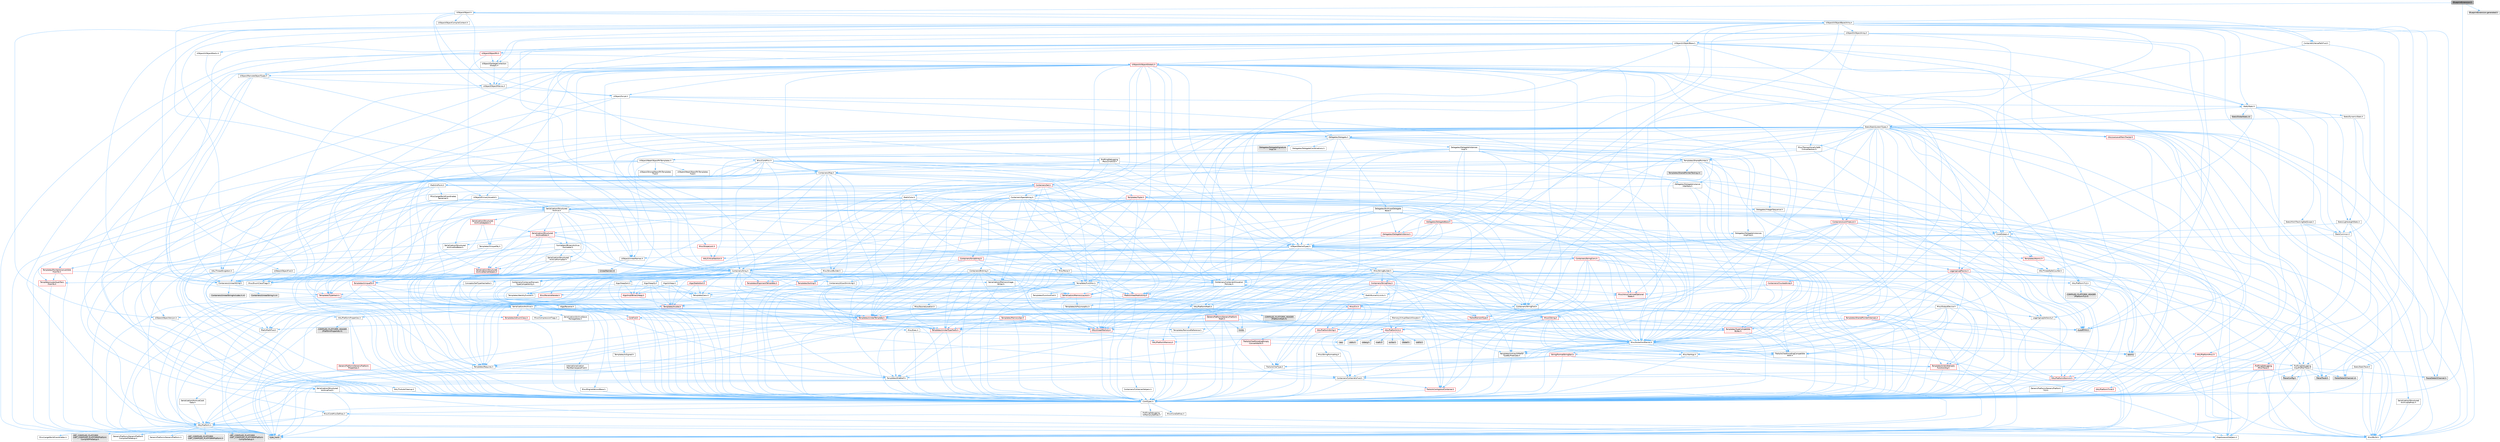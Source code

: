 digraph "BlueprintExtension.h"
{
 // INTERACTIVE_SVG=YES
 // LATEX_PDF_SIZE
  bgcolor="transparent";
  edge [fontname=Helvetica,fontsize=10,labelfontname=Helvetica,labelfontsize=10];
  node [fontname=Helvetica,fontsize=10,shape=box,height=0.2,width=0.4];
  Node1 [id="Node000001",label="BlueprintExtension.h",height=0.2,width=0.4,color="gray40", fillcolor="grey60", style="filled", fontcolor="black",tooltip=" "];
  Node1 -> Node2 [id="edge1_Node000001_Node000002",color="steelblue1",style="solid",tooltip=" "];
  Node2 [id="Node000002",label="CoreTypes.h",height=0.2,width=0.4,color="grey40", fillcolor="white", style="filled",URL="$dc/dec/CoreTypes_8h.html",tooltip=" "];
  Node2 -> Node3 [id="edge2_Node000002_Node000003",color="steelblue1",style="solid",tooltip=" "];
  Node3 [id="Node000003",label="HAL/Platform.h",height=0.2,width=0.4,color="grey40", fillcolor="white", style="filled",URL="$d9/dd0/Platform_8h.html",tooltip=" "];
  Node3 -> Node4 [id="edge3_Node000003_Node000004",color="steelblue1",style="solid",tooltip=" "];
  Node4 [id="Node000004",label="Misc/Build.h",height=0.2,width=0.4,color="grey40", fillcolor="white", style="filled",URL="$d3/dbb/Build_8h.html",tooltip=" "];
  Node3 -> Node5 [id="edge4_Node000003_Node000005",color="steelblue1",style="solid",tooltip=" "];
  Node5 [id="Node000005",label="Misc/LargeWorldCoordinates.h",height=0.2,width=0.4,color="grey40", fillcolor="white", style="filled",URL="$d2/dcb/LargeWorldCoordinates_8h.html",tooltip=" "];
  Node3 -> Node6 [id="edge5_Node000003_Node000006",color="steelblue1",style="solid",tooltip=" "];
  Node6 [id="Node000006",label="type_traits",height=0.2,width=0.4,color="grey60", fillcolor="#E0E0E0", style="filled",tooltip=" "];
  Node3 -> Node7 [id="edge6_Node000003_Node000007",color="steelblue1",style="solid",tooltip=" "];
  Node7 [id="Node000007",label="PreprocessorHelpers.h",height=0.2,width=0.4,color="grey40", fillcolor="white", style="filled",URL="$db/ddb/PreprocessorHelpers_8h.html",tooltip=" "];
  Node3 -> Node8 [id="edge7_Node000003_Node000008",color="steelblue1",style="solid",tooltip=" "];
  Node8 [id="Node000008",label="UBT_COMPILED_PLATFORM\l/UBT_COMPILED_PLATFORMPlatform\lCompilerPreSetup.h",height=0.2,width=0.4,color="grey60", fillcolor="#E0E0E0", style="filled",tooltip=" "];
  Node3 -> Node9 [id="edge8_Node000003_Node000009",color="steelblue1",style="solid",tooltip=" "];
  Node9 [id="Node000009",label="GenericPlatform/GenericPlatform\lCompilerPreSetup.h",height=0.2,width=0.4,color="grey40", fillcolor="white", style="filled",URL="$d9/dc8/GenericPlatformCompilerPreSetup_8h.html",tooltip=" "];
  Node3 -> Node10 [id="edge9_Node000003_Node000010",color="steelblue1",style="solid",tooltip=" "];
  Node10 [id="Node000010",label="GenericPlatform/GenericPlatform.h",height=0.2,width=0.4,color="grey40", fillcolor="white", style="filled",URL="$d6/d84/GenericPlatform_8h.html",tooltip=" "];
  Node3 -> Node11 [id="edge10_Node000003_Node000011",color="steelblue1",style="solid",tooltip=" "];
  Node11 [id="Node000011",label="UBT_COMPILED_PLATFORM\l/UBT_COMPILED_PLATFORMPlatform.h",height=0.2,width=0.4,color="grey60", fillcolor="#E0E0E0", style="filled",tooltip=" "];
  Node3 -> Node12 [id="edge11_Node000003_Node000012",color="steelblue1",style="solid",tooltip=" "];
  Node12 [id="Node000012",label="UBT_COMPILED_PLATFORM\l/UBT_COMPILED_PLATFORMPlatform\lCompilerSetup.h",height=0.2,width=0.4,color="grey60", fillcolor="#E0E0E0", style="filled",tooltip=" "];
  Node2 -> Node13 [id="edge12_Node000002_Node000013",color="steelblue1",style="solid",tooltip=" "];
  Node13 [id="Node000013",label="ProfilingDebugging\l/UMemoryDefines.h",height=0.2,width=0.4,color="grey40", fillcolor="white", style="filled",URL="$d2/da2/UMemoryDefines_8h.html",tooltip=" "];
  Node2 -> Node14 [id="edge13_Node000002_Node000014",color="steelblue1",style="solid",tooltip=" "];
  Node14 [id="Node000014",label="Misc/CoreMiscDefines.h",height=0.2,width=0.4,color="grey40", fillcolor="white", style="filled",URL="$da/d38/CoreMiscDefines_8h.html",tooltip=" "];
  Node14 -> Node3 [id="edge14_Node000014_Node000003",color="steelblue1",style="solid",tooltip=" "];
  Node14 -> Node7 [id="edge15_Node000014_Node000007",color="steelblue1",style="solid",tooltip=" "];
  Node2 -> Node15 [id="edge16_Node000002_Node000015",color="steelblue1",style="solid",tooltip=" "];
  Node15 [id="Node000015",label="Misc/CoreDefines.h",height=0.2,width=0.4,color="grey40", fillcolor="white", style="filled",URL="$d3/dd2/CoreDefines_8h.html",tooltip=" "];
  Node1 -> Node16 [id="edge17_Node000001_Node000016",color="steelblue1",style="solid",tooltip=" "];
  Node16 [id="Node000016",label="UObject/Object.h",height=0.2,width=0.4,color="grey40", fillcolor="white", style="filled",URL="$db/dbf/Object_8h.html",tooltip=" "];
  Node16 -> Node17 [id="edge18_Node000016_Node000017",color="steelblue1",style="solid",tooltip=" "];
  Node17 [id="Node000017",label="UObject/Script.h",height=0.2,width=0.4,color="grey40", fillcolor="white", style="filled",URL="$de/dc6/Script_8h.html",tooltip=" "];
  Node17 -> Node18 [id="edge19_Node000017_Node000018",color="steelblue1",style="solid",tooltip=" "];
  Node18 [id="Node000018",label="Delegates/Delegate.h",height=0.2,width=0.4,color="grey40", fillcolor="white", style="filled",URL="$d4/d80/Delegate_8h.html",tooltip=" "];
  Node18 -> Node2 [id="edge20_Node000018_Node000002",color="steelblue1",style="solid",tooltip=" "];
  Node18 -> Node19 [id="edge21_Node000018_Node000019",color="steelblue1",style="solid",tooltip=" "];
  Node19 [id="Node000019",label="Misc/AssertionMacros.h",height=0.2,width=0.4,color="grey40", fillcolor="white", style="filled",URL="$d0/dfa/AssertionMacros_8h.html",tooltip=" "];
  Node19 -> Node2 [id="edge22_Node000019_Node000002",color="steelblue1",style="solid",tooltip=" "];
  Node19 -> Node3 [id="edge23_Node000019_Node000003",color="steelblue1",style="solid",tooltip=" "];
  Node19 -> Node20 [id="edge24_Node000019_Node000020",color="steelblue1",style="solid",tooltip=" "];
  Node20 [id="Node000020",label="HAL/PlatformMisc.h",height=0.2,width=0.4,color="red", fillcolor="#FFF0F0", style="filled",URL="$d0/df5/PlatformMisc_8h.html",tooltip=" "];
  Node20 -> Node2 [id="edge25_Node000020_Node000002",color="steelblue1",style="solid",tooltip=" "];
  Node20 -> Node48 [id="edge26_Node000020_Node000048",color="steelblue1",style="solid",tooltip=" "];
  Node48 [id="Node000048",label="ProfilingDebugging\l/CpuProfilerTrace.h",height=0.2,width=0.4,color="grey40", fillcolor="white", style="filled",URL="$da/dcb/CpuProfilerTrace_8h.html",tooltip=" "];
  Node48 -> Node2 [id="edge27_Node000048_Node000002",color="steelblue1",style="solid",tooltip=" "];
  Node48 -> Node28 [id="edge28_Node000048_Node000028",color="steelblue1",style="solid",tooltip=" "];
  Node28 [id="Node000028",label="Containers/ContainersFwd.h",height=0.2,width=0.4,color="grey40", fillcolor="white", style="filled",URL="$d4/d0a/ContainersFwd_8h.html",tooltip=" "];
  Node28 -> Node3 [id="edge29_Node000028_Node000003",color="steelblue1",style="solid",tooltip=" "];
  Node28 -> Node2 [id="edge30_Node000028_Node000002",color="steelblue1",style="solid",tooltip=" "];
  Node28 -> Node25 [id="edge31_Node000028_Node000025",color="steelblue1",style="solid",tooltip=" "];
  Node25 [id="Node000025",label="Traits/IsContiguousContainer.h",height=0.2,width=0.4,color="red", fillcolor="#FFF0F0", style="filled",URL="$d5/d3c/IsContiguousContainer_8h.html",tooltip=" "];
  Node25 -> Node2 [id="edge32_Node000025_Node000002",color="steelblue1",style="solid",tooltip=" "];
  Node48 -> Node49 [id="edge33_Node000048_Node000049",color="steelblue1",style="solid",tooltip=" "];
  Node49 [id="Node000049",label="HAL/PlatformAtomics.h",height=0.2,width=0.4,color="red", fillcolor="#FFF0F0", style="filled",URL="$d3/d36/PlatformAtomics_8h.html",tooltip=" "];
  Node49 -> Node2 [id="edge34_Node000049_Node000002",color="steelblue1",style="solid",tooltip=" "];
  Node48 -> Node7 [id="edge35_Node000048_Node000007",color="steelblue1",style="solid",tooltip=" "];
  Node48 -> Node4 [id="edge36_Node000048_Node000004",color="steelblue1",style="solid",tooltip=" "];
  Node48 -> Node52 [id="edge37_Node000048_Node000052",color="steelblue1",style="solid",tooltip=" "];
  Node52 [id="Node000052",label="Trace/Config.h",height=0.2,width=0.4,color="grey60", fillcolor="#E0E0E0", style="filled",tooltip=" "];
  Node48 -> Node53 [id="edge38_Node000048_Node000053",color="steelblue1",style="solid",tooltip=" "];
  Node53 [id="Node000053",label="Trace/Detail/Channel.h",height=0.2,width=0.4,color="grey60", fillcolor="#E0E0E0", style="filled",tooltip=" "];
  Node48 -> Node54 [id="edge39_Node000048_Node000054",color="steelblue1",style="solid",tooltip=" "];
  Node54 [id="Node000054",label="Trace/Detail/Channel.inl",height=0.2,width=0.4,color="grey60", fillcolor="#E0E0E0", style="filled",tooltip=" "];
  Node48 -> Node55 [id="edge40_Node000048_Node000055",color="steelblue1",style="solid",tooltip=" "];
  Node55 [id="Node000055",label="Trace/Trace.h",height=0.2,width=0.4,color="grey60", fillcolor="#E0E0E0", style="filled",tooltip=" "];
  Node19 -> Node7 [id="edge41_Node000019_Node000007",color="steelblue1",style="solid",tooltip=" "];
  Node19 -> Node56 [id="edge42_Node000019_Node000056",color="steelblue1",style="solid",tooltip=" "];
  Node56 [id="Node000056",label="Templates/EnableIf.h",height=0.2,width=0.4,color="grey40", fillcolor="white", style="filled",URL="$d7/d60/EnableIf_8h.html",tooltip=" "];
  Node56 -> Node2 [id="edge43_Node000056_Node000002",color="steelblue1",style="solid",tooltip=" "];
  Node19 -> Node57 [id="edge44_Node000019_Node000057",color="steelblue1",style="solid",tooltip=" "];
  Node57 [id="Node000057",label="Templates/IsArrayOrRefOf\lTypeByPredicate.h",height=0.2,width=0.4,color="grey40", fillcolor="white", style="filled",URL="$d6/da1/IsArrayOrRefOfTypeByPredicate_8h.html",tooltip=" "];
  Node57 -> Node2 [id="edge45_Node000057_Node000002",color="steelblue1",style="solid",tooltip=" "];
  Node19 -> Node58 [id="edge46_Node000019_Node000058",color="steelblue1",style="solid",tooltip=" "];
  Node58 [id="Node000058",label="Templates/IsValidVariadic\lFunctionArg.h",height=0.2,width=0.4,color="red", fillcolor="#FFF0F0", style="filled",URL="$d0/dc8/IsValidVariadicFunctionArg_8h.html",tooltip=" "];
  Node58 -> Node2 [id="edge47_Node000058_Node000002",color="steelblue1",style="solid",tooltip=" "];
  Node58 -> Node6 [id="edge48_Node000058_Node000006",color="steelblue1",style="solid",tooltip=" "];
  Node19 -> Node60 [id="edge49_Node000019_Node000060",color="steelblue1",style="solid",tooltip=" "];
  Node60 [id="Node000060",label="Traits/IsCharEncodingCompatible\lWith.h",height=0.2,width=0.4,color="grey40", fillcolor="white", style="filled",URL="$df/dd1/IsCharEncodingCompatibleWith_8h.html",tooltip=" "];
  Node60 -> Node6 [id="edge50_Node000060_Node000006",color="steelblue1",style="solid",tooltip=" "];
  Node60 -> Node61 [id="edge51_Node000060_Node000061",color="steelblue1",style="solid",tooltip=" "];
  Node61 [id="Node000061",label="Traits/IsCharType.h",height=0.2,width=0.4,color="grey40", fillcolor="white", style="filled",URL="$db/d51/IsCharType_8h.html",tooltip=" "];
  Node61 -> Node2 [id="edge52_Node000061_Node000002",color="steelblue1",style="solid",tooltip=" "];
  Node19 -> Node62 [id="edge53_Node000019_Node000062",color="steelblue1",style="solid",tooltip=" "];
  Node62 [id="Node000062",label="Misc/VarArgs.h",height=0.2,width=0.4,color="grey40", fillcolor="white", style="filled",URL="$d5/d6f/VarArgs_8h.html",tooltip=" "];
  Node62 -> Node2 [id="edge54_Node000062_Node000002",color="steelblue1",style="solid",tooltip=" "];
  Node19 -> Node63 [id="edge55_Node000019_Node000063",color="steelblue1",style="solid",tooltip=" "];
  Node63 [id="Node000063",label="String/FormatStringSan.h",height=0.2,width=0.4,color="red", fillcolor="#FFF0F0", style="filled",URL="$d3/d8b/FormatStringSan_8h.html",tooltip=" "];
  Node63 -> Node6 [id="edge56_Node000063_Node000006",color="steelblue1",style="solid",tooltip=" "];
  Node63 -> Node2 [id="edge57_Node000063_Node000002",color="steelblue1",style="solid",tooltip=" "];
  Node63 -> Node64 [id="edge58_Node000063_Node000064",color="steelblue1",style="solid",tooltip=" "];
  Node64 [id="Node000064",label="Templates/Requires.h",height=0.2,width=0.4,color="grey40", fillcolor="white", style="filled",URL="$dc/d96/Requires_8h.html",tooltip=" "];
  Node64 -> Node56 [id="edge59_Node000064_Node000056",color="steelblue1",style="solid",tooltip=" "];
  Node64 -> Node6 [id="edge60_Node000064_Node000006",color="steelblue1",style="solid",tooltip=" "];
  Node63 -> Node58 [id="edge61_Node000063_Node000058",color="steelblue1",style="solid",tooltip=" "];
  Node63 -> Node61 [id="edge62_Node000063_Node000061",color="steelblue1",style="solid",tooltip=" "];
  Node63 -> Node28 [id="edge63_Node000063_Node000028",color="steelblue1",style="solid",tooltip=" "];
  Node19 -> Node69 [id="edge64_Node000019_Node000069",color="steelblue1",style="solid",tooltip=" "];
  Node69 [id="Node000069",label="atomic",height=0.2,width=0.4,color="grey60", fillcolor="#E0E0E0", style="filled",tooltip=" "];
  Node18 -> Node70 [id="edge65_Node000018_Node000070",color="steelblue1",style="solid",tooltip=" "];
  Node70 [id="Node000070",label="UObject/NameTypes.h",height=0.2,width=0.4,color="grey40", fillcolor="white", style="filled",URL="$d6/d35/NameTypes_8h.html",tooltip=" "];
  Node70 -> Node2 [id="edge66_Node000070_Node000002",color="steelblue1",style="solid",tooltip=" "];
  Node70 -> Node19 [id="edge67_Node000070_Node000019",color="steelblue1",style="solid",tooltip=" "];
  Node70 -> Node71 [id="edge68_Node000070_Node000071",color="steelblue1",style="solid",tooltip=" "];
  Node71 [id="Node000071",label="HAL/UnrealMemory.h",height=0.2,width=0.4,color="red", fillcolor="#FFF0F0", style="filled",URL="$d9/d96/UnrealMemory_8h.html",tooltip=" "];
  Node71 -> Node2 [id="edge69_Node000071_Node000002",color="steelblue1",style="solid",tooltip=" "];
  Node71 -> Node88 [id="edge70_Node000071_Node000088",color="steelblue1",style="solid",tooltip=" "];
  Node88 [id="Node000088",label="HAL/PlatformMemory.h",height=0.2,width=0.4,color="red", fillcolor="#FFF0F0", style="filled",URL="$de/d68/PlatformMemory_8h.html",tooltip=" "];
  Node88 -> Node2 [id="edge71_Node000088_Node000002",color="steelblue1",style="solid",tooltip=" "];
  Node70 -> Node92 [id="edge72_Node000070_Node000092",color="steelblue1",style="solid",tooltip=" "];
  Node92 [id="Node000092",label="Templates/UnrealTypeTraits.h",height=0.2,width=0.4,color="red", fillcolor="#FFF0F0", style="filled",URL="$d2/d2d/UnrealTypeTraits_8h.html",tooltip=" "];
  Node92 -> Node2 [id="edge73_Node000092_Node000002",color="steelblue1",style="solid",tooltip=" "];
  Node92 -> Node19 [id="edge74_Node000092_Node000019",color="steelblue1",style="solid",tooltip=" "];
  Node92 -> Node56 [id="edge75_Node000092_Node000056",color="steelblue1",style="solid",tooltip=" "];
  Node70 -> Node97 [id="edge76_Node000070_Node000097",color="steelblue1",style="solid",tooltip=" "];
  Node97 [id="Node000097",label="Templates/UnrealTemplate.h",height=0.2,width=0.4,color="red", fillcolor="#FFF0F0", style="filled",URL="$d4/d24/UnrealTemplate_8h.html",tooltip=" "];
  Node97 -> Node2 [id="edge77_Node000097_Node000002",color="steelblue1",style="solid",tooltip=" "];
  Node97 -> Node71 [id="edge78_Node000097_Node000071",color="steelblue1",style="solid",tooltip=" "];
  Node97 -> Node92 [id="edge79_Node000097_Node000092",color="steelblue1",style="solid",tooltip=" "];
  Node97 -> Node100 [id="edge80_Node000097_Node000100",color="steelblue1",style="solid",tooltip=" "];
  Node100 [id="Node000100",label="Templates/RemoveReference.h",height=0.2,width=0.4,color="grey40", fillcolor="white", style="filled",URL="$da/dbe/RemoveReference_8h.html",tooltip=" "];
  Node100 -> Node2 [id="edge81_Node000100_Node000002",color="steelblue1",style="solid",tooltip=" "];
  Node97 -> Node64 [id="edge82_Node000097_Node000064",color="steelblue1",style="solid",tooltip=" "];
  Node97 -> Node101 [id="edge83_Node000097_Node000101",color="steelblue1",style="solid",tooltip=" "];
  Node101 [id="Node000101",label="Templates/TypeCompatible\lBytes.h",height=0.2,width=0.4,color="red", fillcolor="#FFF0F0", style="filled",URL="$df/d0a/TypeCompatibleBytes_8h.html",tooltip=" "];
  Node101 -> Node2 [id="edge84_Node000101_Node000002",color="steelblue1",style="solid",tooltip=" "];
  Node101 -> Node33 [id="edge85_Node000101_Node000033",color="steelblue1",style="solid",tooltip=" "];
  Node33 [id="Node000033",label="new",height=0.2,width=0.4,color="grey60", fillcolor="#E0E0E0", style="filled",tooltip=" "];
  Node101 -> Node6 [id="edge86_Node000101_Node000006",color="steelblue1",style="solid",tooltip=" "];
  Node97 -> Node25 [id="edge87_Node000097_Node000025",color="steelblue1",style="solid",tooltip=" "];
  Node97 -> Node6 [id="edge88_Node000097_Node000006",color="steelblue1",style="solid",tooltip=" "];
  Node70 -> Node103 [id="edge89_Node000070_Node000103",color="steelblue1",style="solid",tooltip=" "];
  Node103 [id="Node000103",label="Containers/UnrealString.h",height=0.2,width=0.4,color="grey40", fillcolor="white", style="filled",URL="$d5/dba/UnrealString_8h.html",tooltip=" "];
  Node103 -> Node104 [id="edge90_Node000103_Node000104",color="steelblue1",style="solid",tooltip=" "];
  Node104 [id="Node000104",label="Containers/UnrealStringIncludes.h.inl",height=0.2,width=0.4,color="grey60", fillcolor="#E0E0E0", style="filled",tooltip=" "];
  Node103 -> Node105 [id="edge91_Node000103_Node000105",color="steelblue1",style="solid",tooltip=" "];
  Node105 [id="Node000105",label="Containers/UnrealString.h.inl",height=0.2,width=0.4,color="grey60", fillcolor="#E0E0E0", style="filled",tooltip=" "];
  Node103 -> Node106 [id="edge92_Node000103_Node000106",color="steelblue1",style="solid",tooltip=" "];
  Node106 [id="Node000106",label="Misc/StringFormatArg.h",height=0.2,width=0.4,color="grey40", fillcolor="white", style="filled",URL="$d2/d16/StringFormatArg_8h.html",tooltip=" "];
  Node106 -> Node28 [id="edge93_Node000106_Node000028",color="steelblue1",style="solid",tooltip=" "];
  Node70 -> Node107 [id="edge94_Node000070_Node000107",color="steelblue1",style="solid",tooltip=" "];
  Node107 [id="Node000107",label="HAL/CriticalSection.h",height=0.2,width=0.4,color="red", fillcolor="#FFF0F0", style="filled",URL="$d6/d90/CriticalSection_8h.html",tooltip=" "];
  Node70 -> Node110 [id="edge95_Node000070_Node000110",color="steelblue1",style="solid",tooltip=" "];
  Node110 [id="Node000110",label="Containers/StringConv.h",height=0.2,width=0.4,color="red", fillcolor="#FFF0F0", style="filled",URL="$d3/ddf/StringConv_8h.html",tooltip=" "];
  Node110 -> Node2 [id="edge96_Node000110_Node000002",color="steelblue1",style="solid",tooltip=" "];
  Node110 -> Node19 [id="edge97_Node000110_Node000019",color="steelblue1",style="solid",tooltip=" "];
  Node110 -> Node111 [id="edge98_Node000110_Node000111",color="steelblue1",style="solid",tooltip=" "];
  Node111 [id="Node000111",label="Containers/ContainerAllocation\lPolicies.h",height=0.2,width=0.4,color="grey40", fillcolor="white", style="filled",URL="$d7/dff/ContainerAllocationPolicies_8h.html",tooltip=" "];
  Node111 -> Node2 [id="edge99_Node000111_Node000002",color="steelblue1",style="solid",tooltip=" "];
  Node111 -> Node112 [id="edge100_Node000111_Node000112",color="steelblue1",style="solid",tooltip=" "];
  Node112 [id="Node000112",label="Containers/ContainerHelpers.h",height=0.2,width=0.4,color="grey40", fillcolor="white", style="filled",URL="$d7/d33/ContainerHelpers_8h.html",tooltip=" "];
  Node112 -> Node2 [id="edge101_Node000112_Node000002",color="steelblue1",style="solid",tooltip=" "];
  Node111 -> Node111 [id="edge102_Node000111_Node000111",color="steelblue1",style="solid",tooltip=" "];
  Node111 -> Node113 [id="edge103_Node000111_Node000113",color="steelblue1",style="solid",tooltip=" "];
  Node113 [id="Node000113",label="HAL/PlatformMath.h",height=0.2,width=0.4,color="grey40", fillcolor="white", style="filled",URL="$dc/d53/PlatformMath_8h.html",tooltip=" "];
  Node113 -> Node2 [id="edge104_Node000113_Node000002",color="steelblue1",style="solid",tooltip=" "];
  Node113 -> Node114 [id="edge105_Node000113_Node000114",color="steelblue1",style="solid",tooltip=" "];
  Node114 [id="Node000114",label="GenericPlatform/GenericPlatform\lMath.h",height=0.2,width=0.4,color="red", fillcolor="#FFF0F0", style="filled",URL="$d5/d79/GenericPlatformMath_8h.html",tooltip=" "];
  Node114 -> Node2 [id="edge106_Node000114_Node000002",color="steelblue1",style="solid",tooltip=" "];
  Node114 -> Node28 [id="edge107_Node000114_Node000028",color="steelblue1",style="solid",tooltip=" "];
  Node114 -> Node32 [id="edge108_Node000114_Node000032",color="steelblue1",style="solid",tooltip=" "];
  Node32 [id="Node000032",label="HAL/PlatformCrt.h",height=0.2,width=0.4,color="red", fillcolor="#FFF0F0", style="filled",URL="$d8/d75/PlatformCrt_8h.html",tooltip=" "];
  Node32 -> Node33 [id="edge109_Node000032_Node000033",color="steelblue1",style="solid",tooltip=" "];
  Node32 -> Node34 [id="edge110_Node000032_Node000034",color="steelblue1",style="solid",tooltip=" "];
  Node34 [id="Node000034",label="wchar.h",height=0.2,width=0.4,color="grey60", fillcolor="#E0E0E0", style="filled",tooltip=" "];
  Node32 -> Node35 [id="edge111_Node000032_Node000035",color="steelblue1",style="solid",tooltip=" "];
  Node35 [id="Node000035",label="stddef.h",height=0.2,width=0.4,color="grey60", fillcolor="#E0E0E0", style="filled",tooltip=" "];
  Node32 -> Node36 [id="edge112_Node000032_Node000036",color="steelblue1",style="solid",tooltip=" "];
  Node36 [id="Node000036",label="stdlib.h",height=0.2,width=0.4,color="grey60", fillcolor="#E0E0E0", style="filled",tooltip=" "];
  Node32 -> Node37 [id="edge113_Node000032_Node000037",color="steelblue1",style="solid",tooltip=" "];
  Node37 [id="Node000037",label="stdio.h",height=0.2,width=0.4,color="grey60", fillcolor="#E0E0E0", style="filled",tooltip=" "];
  Node32 -> Node38 [id="edge114_Node000032_Node000038",color="steelblue1",style="solid",tooltip=" "];
  Node38 [id="Node000038",label="stdarg.h",height=0.2,width=0.4,color="grey60", fillcolor="#E0E0E0", style="filled",tooltip=" "];
  Node32 -> Node39 [id="edge115_Node000032_Node000039",color="steelblue1",style="solid",tooltip=" "];
  Node39 [id="Node000039",label="math.h",height=0.2,width=0.4,color="grey60", fillcolor="#E0E0E0", style="filled",tooltip=" "];
  Node114 -> Node92 [id="edge116_Node000114_Node000092",color="steelblue1",style="solid",tooltip=" "];
  Node114 -> Node64 [id="edge117_Node000114_Node000064",color="steelblue1",style="solid",tooltip=" "];
  Node114 -> Node101 [id="edge118_Node000114_Node000101",color="steelblue1",style="solid",tooltip=" "];
  Node114 -> Node119 [id="edge119_Node000114_Node000119",color="steelblue1",style="solid",tooltip=" "];
  Node119 [id="Node000119",label="limits",height=0.2,width=0.4,color="grey60", fillcolor="#E0E0E0", style="filled",tooltip=" "];
  Node114 -> Node6 [id="edge120_Node000114_Node000006",color="steelblue1",style="solid",tooltip=" "];
  Node113 -> Node120 [id="edge121_Node000113_Node000120",color="steelblue1",style="solid",tooltip=" "];
  Node120 [id="Node000120",label="COMPILED_PLATFORM_HEADER\l(PlatformMath.h)",height=0.2,width=0.4,color="grey60", fillcolor="#E0E0E0", style="filled",tooltip=" "];
  Node111 -> Node71 [id="edge122_Node000111_Node000071",color="steelblue1",style="solid",tooltip=" "];
  Node111 -> Node42 [id="edge123_Node000111_Node000042",color="steelblue1",style="solid",tooltip=" "];
  Node42 [id="Node000042",label="Math/NumericLimits.h",height=0.2,width=0.4,color="grey40", fillcolor="white", style="filled",URL="$df/d1b/NumericLimits_8h.html",tooltip=" "];
  Node42 -> Node2 [id="edge124_Node000042_Node000002",color="steelblue1",style="solid",tooltip=" "];
  Node111 -> Node19 [id="edge125_Node000111_Node000019",color="steelblue1",style="solid",tooltip=" "];
  Node111 -> Node121 [id="edge126_Node000111_Node000121",color="steelblue1",style="solid",tooltip=" "];
  Node121 [id="Node000121",label="Templates/IsPolymorphic.h",height=0.2,width=0.4,color="grey40", fillcolor="white", style="filled",URL="$dc/d20/IsPolymorphic_8h.html",tooltip=" "];
  Node111 -> Node122 [id="edge127_Node000111_Node000122",color="steelblue1",style="solid",tooltip=" "];
  Node122 [id="Node000122",label="Templates/MemoryOps.h",height=0.2,width=0.4,color="red", fillcolor="#FFF0F0", style="filled",URL="$db/dea/MemoryOps_8h.html",tooltip=" "];
  Node122 -> Node2 [id="edge128_Node000122_Node000002",color="steelblue1",style="solid",tooltip=" "];
  Node122 -> Node71 [id="edge129_Node000122_Node000071",color="steelblue1",style="solid",tooltip=" "];
  Node122 -> Node64 [id="edge130_Node000122_Node000064",color="steelblue1",style="solid",tooltip=" "];
  Node122 -> Node92 [id="edge131_Node000122_Node000092",color="steelblue1",style="solid",tooltip=" "];
  Node122 -> Node33 [id="edge132_Node000122_Node000033",color="steelblue1",style="solid",tooltip=" "];
  Node122 -> Node6 [id="edge133_Node000122_Node000006",color="steelblue1",style="solid",tooltip=" "];
  Node111 -> Node101 [id="edge134_Node000111_Node000101",color="steelblue1",style="solid",tooltip=" "];
  Node111 -> Node6 [id="edge135_Node000111_Node000006",color="steelblue1",style="solid",tooltip=" "];
  Node110 -> Node123 [id="edge136_Node000110_Node000123",color="steelblue1",style="solid",tooltip=" "];
  Node123 [id="Node000123",label="Containers/Array.h",height=0.2,width=0.4,color="grey40", fillcolor="white", style="filled",URL="$df/dd0/Array_8h.html",tooltip=" "];
  Node123 -> Node2 [id="edge137_Node000123_Node000002",color="steelblue1",style="solid",tooltip=" "];
  Node123 -> Node19 [id="edge138_Node000123_Node000019",color="steelblue1",style="solid",tooltip=" "];
  Node123 -> Node124 [id="edge139_Node000123_Node000124",color="steelblue1",style="solid",tooltip=" "];
  Node124 [id="Node000124",label="Misc/IntrusiveUnsetOptional\lState.h",height=0.2,width=0.4,color="red", fillcolor="#FFF0F0", style="filled",URL="$d2/d0a/IntrusiveUnsetOptionalState_8h.html",tooltip=" "];
  Node123 -> Node126 [id="edge140_Node000123_Node000126",color="steelblue1",style="solid",tooltip=" "];
  Node126 [id="Node000126",label="Misc/ReverseIterate.h",height=0.2,width=0.4,color="red", fillcolor="#FFF0F0", style="filled",URL="$db/de3/ReverseIterate_8h.html",tooltip=" "];
  Node126 -> Node3 [id="edge141_Node000126_Node000003",color="steelblue1",style="solid",tooltip=" "];
  Node123 -> Node71 [id="edge142_Node000123_Node000071",color="steelblue1",style="solid",tooltip=" "];
  Node123 -> Node92 [id="edge143_Node000123_Node000092",color="steelblue1",style="solid",tooltip=" "];
  Node123 -> Node97 [id="edge144_Node000123_Node000097",color="steelblue1",style="solid",tooltip=" "];
  Node123 -> Node128 [id="edge145_Node000123_Node000128",color="steelblue1",style="solid",tooltip=" "];
  Node128 [id="Node000128",label="Containers/AllowShrinking.h",height=0.2,width=0.4,color="grey40", fillcolor="white", style="filled",URL="$d7/d1a/AllowShrinking_8h.html",tooltip=" "];
  Node128 -> Node2 [id="edge146_Node000128_Node000002",color="steelblue1",style="solid",tooltip=" "];
  Node123 -> Node111 [id="edge147_Node000123_Node000111",color="steelblue1",style="solid",tooltip=" "];
  Node123 -> Node129 [id="edge148_Node000123_Node000129",color="steelblue1",style="solid",tooltip=" "];
  Node129 [id="Node000129",label="Containers/ContainerElement\lTypeCompatibility.h",height=0.2,width=0.4,color="grey40", fillcolor="white", style="filled",URL="$df/ddf/ContainerElementTypeCompatibility_8h.html",tooltip=" "];
  Node129 -> Node2 [id="edge149_Node000129_Node000002",color="steelblue1",style="solid",tooltip=" "];
  Node129 -> Node92 [id="edge150_Node000129_Node000092",color="steelblue1",style="solid",tooltip=" "];
  Node123 -> Node130 [id="edge151_Node000123_Node000130",color="steelblue1",style="solid",tooltip=" "];
  Node130 [id="Node000130",label="Serialization/Archive.h",height=0.2,width=0.4,color="grey40", fillcolor="white", style="filled",URL="$d7/d3b/Archive_8h.html",tooltip=" "];
  Node130 -> Node27 [id="edge152_Node000130_Node000027",color="steelblue1",style="solid",tooltip=" "];
  Node27 [id="Node000027",label="CoreFwd.h",height=0.2,width=0.4,color="red", fillcolor="#FFF0F0", style="filled",URL="$d1/d1e/CoreFwd_8h.html",tooltip=" "];
  Node27 -> Node2 [id="edge153_Node000027_Node000002",color="steelblue1",style="solid",tooltip=" "];
  Node27 -> Node28 [id="edge154_Node000027_Node000028",color="steelblue1",style="solid",tooltip=" "];
  Node27 -> Node29 [id="edge155_Node000027_Node000029",color="steelblue1",style="solid",tooltip=" "];
  Node29 [id="Node000029",label="Math/MathFwd.h",height=0.2,width=0.4,color="grey40", fillcolor="white", style="filled",URL="$d2/d10/MathFwd_8h.html",tooltip=" "];
  Node29 -> Node3 [id="edge156_Node000029_Node000003",color="steelblue1",style="solid",tooltip=" "];
  Node130 -> Node2 [id="edge157_Node000130_Node000002",color="steelblue1",style="solid",tooltip=" "];
  Node130 -> Node131 [id="edge158_Node000130_Node000131",color="steelblue1",style="solid",tooltip=" "];
  Node131 [id="Node000131",label="HAL/PlatformProperties.h",height=0.2,width=0.4,color="grey40", fillcolor="white", style="filled",URL="$d9/db0/PlatformProperties_8h.html",tooltip=" "];
  Node131 -> Node2 [id="edge159_Node000131_Node000002",color="steelblue1",style="solid",tooltip=" "];
  Node131 -> Node132 [id="edge160_Node000131_Node000132",color="steelblue1",style="solid",tooltip=" "];
  Node132 [id="Node000132",label="GenericPlatform/GenericPlatform\lProperties.h",height=0.2,width=0.4,color="red", fillcolor="#FFF0F0", style="filled",URL="$d2/dcd/GenericPlatformProperties_8h.html",tooltip=" "];
  Node132 -> Node2 [id="edge161_Node000132_Node000002",color="steelblue1",style="solid",tooltip=" "];
  Node131 -> Node133 [id="edge162_Node000131_Node000133",color="steelblue1",style="solid",tooltip=" "];
  Node133 [id="Node000133",label="COMPILED_PLATFORM_HEADER\l(PlatformProperties.h)",height=0.2,width=0.4,color="grey60", fillcolor="#E0E0E0", style="filled",tooltip=" "];
  Node130 -> Node134 [id="edge163_Node000130_Node000134",color="steelblue1",style="solid",tooltip=" "];
  Node134 [id="Node000134",label="Internationalization\l/TextNamespaceFwd.h",height=0.2,width=0.4,color="grey40", fillcolor="white", style="filled",URL="$d8/d97/TextNamespaceFwd_8h.html",tooltip=" "];
  Node134 -> Node2 [id="edge164_Node000134_Node000002",color="steelblue1",style="solid",tooltip=" "];
  Node130 -> Node29 [id="edge165_Node000130_Node000029",color="steelblue1",style="solid",tooltip=" "];
  Node130 -> Node19 [id="edge166_Node000130_Node000019",color="steelblue1",style="solid",tooltip=" "];
  Node130 -> Node4 [id="edge167_Node000130_Node000004",color="steelblue1",style="solid",tooltip=" "];
  Node130 -> Node43 [id="edge168_Node000130_Node000043",color="steelblue1",style="solid",tooltip=" "];
  Node43 [id="Node000043",label="Misc/CompressionFlags.h",height=0.2,width=0.4,color="grey40", fillcolor="white", style="filled",URL="$d9/d76/CompressionFlags_8h.html",tooltip=" "];
  Node130 -> Node135 [id="edge169_Node000130_Node000135",color="steelblue1",style="solid",tooltip=" "];
  Node135 [id="Node000135",label="Misc/EngineVersionBase.h",height=0.2,width=0.4,color="grey40", fillcolor="white", style="filled",URL="$d5/d2b/EngineVersionBase_8h.html",tooltip=" "];
  Node135 -> Node2 [id="edge170_Node000135_Node000002",color="steelblue1",style="solid",tooltip=" "];
  Node130 -> Node62 [id="edge171_Node000130_Node000062",color="steelblue1",style="solid",tooltip=" "];
  Node130 -> Node136 [id="edge172_Node000130_Node000136",color="steelblue1",style="solid",tooltip=" "];
  Node136 [id="Node000136",label="Serialization/ArchiveCook\lData.h",height=0.2,width=0.4,color="grey40", fillcolor="white", style="filled",URL="$dc/db6/ArchiveCookData_8h.html",tooltip=" "];
  Node136 -> Node3 [id="edge173_Node000136_Node000003",color="steelblue1",style="solid",tooltip=" "];
  Node130 -> Node137 [id="edge174_Node000130_Node000137",color="steelblue1",style="solid",tooltip=" "];
  Node137 [id="Node000137",label="Serialization/ArchiveSave\lPackageData.h",height=0.2,width=0.4,color="grey40", fillcolor="white", style="filled",URL="$d1/d37/ArchiveSavePackageData_8h.html",tooltip=" "];
  Node130 -> Node56 [id="edge175_Node000130_Node000056",color="steelblue1",style="solid",tooltip=" "];
  Node130 -> Node57 [id="edge176_Node000130_Node000057",color="steelblue1",style="solid",tooltip=" "];
  Node130 -> Node138 [id="edge177_Node000130_Node000138",color="steelblue1",style="solid",tooltip=" "];
  Node138 [id="Node000138",label="Templates/IsEnumClass.h",height=0.2,width=0.4,color="red", fillcolor="#FFF0F0", style="filled",URL="$d7/d15/IsEnumClass_8h.html",tooltip=" "];
  Node138 -> Node2 [id="edge178_Node000138_Node000002",color="steelblue1",style="solid",tooltip=" "];
  Node130 -> Node118 [id="edge179_Node000130_Node000118",color="steelblue1",style="solid",tooltip=" "];
  Node118 [id="Node000118",label="Templates/IsSigned.h",height=0.2,width=0.4,color="grey40", fillcolor="white", style="filled",URL="$d8/dd8/IsSigned_8h.html",tooltip=" "];
  Node118 -> Node2 [id="edge180_Node000118_Node000002",color="steelblue1",style="solid",tooltip=" "];
  Node130 -> Node58 [id="edge181_Node000130_Node000058",color="steelblue1",style="solid",tooltip=" "];
  Node130 -> Node97 [id="edge182_Node000130_Node000097",color="steelblue1",style="solid",tooltip=" "];
  Node130 -> Node60 [id="edge183_Node000130_Node000060",color="steelblue1",style="solid",tooltip=" "];
  Node130 -> Node139 [id="edge184_Node000130_Node000139",color="steelblue1",style="solid",tooltip=" "];
  Node139 [id="Node000139",label="UObject/ObjectVersion.h",height=0.2,width=0.4,color="grey40", fillcolor="white", style="filled",URL="$da/d63/ObjectVersion_8h.html",tooltip=" "];
  Node139 -> Node2 [id="edge185_Node000139_Node000002",color="steelblue1",style="solid",tooltip=" "];
  Node123 -> Node140 [id="edge186_Node000123_Node000140",color="steelblue1",style="solid",tooltip=" "];
  Node140 [id="Node000140",label="Serialization/MemoryImage\lWriter.h",height=0.2,width=0.4,color="grey40", fillcolor="white", style="filled",URL="$d0/d08/MemoryImageWriter_8h.html",tooltip=" "];
  Node140 -> Node2 [id="edge187_Node000140_Node000002",color="steelblue1",style="solid",tooltip=" "];
  Node140 -> Node141 [id="edge188_Node000140_Node000141",color="steelblue1",style="solid",tooltip=" "];
  Node141 [id="Node000141",label="Serialization/MemoryLayout.h",height=0.2,width=0.4,color="red", fillcolor="#FFF0F0", style="filled",URL="$d7/d66/MemoryLayout_8h.html",tooltip=" "];
  Node141 -> Node22 [id="edge189_Node000141_Node000022",color="steelblue1",style="solid",tooltip=" "];
  Node22 [id="Node000022",label="Containers/StringFwd.h",height=0.2,width=0.4,color="grey40", fillcolor="white", style="filled",URL="$df/d37/StringFwd_8h.html",tooltip=" "];
  Node22 -> Node2 [id="edge190_Node000022_Node000002",color="steelblue1",style="solid",tooltip=" "];
  Node22 -> Node23 [id="edge191_Node000022_Node000023",color="steelblue1",style="solid",tooltip=" "];
  Node23 [id="Node000023",label="Traits/ElementType.h",height=0.2,width=0.4,color="red", fillcolor="#FFF0F0", style="filled",URL="$d5/d4f/ElementType_8h.html",tooltip=" "];
  Node23 -> Node3 [id="edge192_Node000023_Node000003",color="steelblue1",style="solid",tooltip=" "];
  Node23 -> Node6 [id="edge193_Node000023_Node000006",color="steelblue1",style="solid",tooltip=" "];
  Node22 -> Node25 [id="edge194_Node000022_Node000025",color="steelblue1",style="solid",tooltip=" "];
  Node141 -> Node71 [id="edge195_Node000141_Node000071",color="steelblue1",style="solid",tooltip=" "];
  Node141 -> Node56 [id="edge196_Node000141_Node000056",color="steelblue1",style="solid",tooltip=" "];
  Node141 -> Node121 [id="edge197_Node000141_Node000121",color="steelblue1",style="solid",tooltip=" "];
  Node141 -> Node97 [id="edge198_Node000141_Node000097",color="steelblue1",style="solid",tooltip=" "];
  Node123 -> Node154 [id="edge199_Node000123_Node000154",color="steelblue1",style="solid",tooltip=" "];
  Node154 [id="Node000154",label="Algo/Heapify.h",height=0.2,width=0.4,color="grey40", fillcolor="white", style="filled",URL="$d0/d2a/Heapify_8h.html",tooltip=" "];
  Node154 -> Node155 [id="edge200_Node000154_Node000155",color="steelblue1",style="solid",tooltip=" "];
  Node155 [id="Node000155",label="Algo/Impl/BinaryHeap.h",height=0.2,width=0.4,color="red", fillcolor="#FFF0F0", style="filled",URL="$d7/da3/Algo_2Impl_2BinaryHeap_8h.html",tooltip=" "];
  Node155 -> Node156 [id="edge201_Node000155_Node000156",color="steelblue1",style="solid",tooltip=" "];
  Node156 [id="Node000156",label="Templates/Invoke.h",height=0.2,width=0.4,color="red", fillcolor="#FFF0F0", style="filled",URL="$d7/deb/Invoke_8h.html",tooltip=" "];
  Node156 -> Node2 [id="edge202_Node000156_Node000002",color="steelblue1",style="solid",tooltip=" "];
  Node156 -> Node97 [id="edge203_Node000156_Node000097",color="steelblue1",style="solid",tooltip=" "];
  Node156 -> Node6 [id="edge204_Node000156_Node000006",color="steelblue1",style="solid",tooltip=" "];
  Node155 -> Node6 [id="edge205_Node000155_Node000006",color="steelblue1",style="solid",tooltip=" "];
  Node154 -> Node160 [id="edge206_Node000154_Node000160",color="steelblue1",style="solid",tooltip=" "];
  Node160 [id="Node000160",label="Templates/IdentityFunctor.h",height=0.2,width=0.4,color="grey40", fillcolor="white", style="filled",URL="$d7/d2e/IdentityFunctor_8h.html",tooltip=" "];
  Node160 -> Node3 [id="edge207_Node000160_Node000003",color="steelblue1",style="solid",tooltip=" "];
  Node154 -> Node156 [id="edge208_Node000154_Node000156",color="steelblue1",style="solid",tooltip=" "];
  Node154 -> Node161 [id="edge209_Node000154_Node000161",color="steelblue1",style="solid",tooltip=" "];
  Node161 [id="Node000161",label="Templates/Less.h",height=0.2,width=0.4,color="grey40", fillcolor="white", style="filled",URL="$de/dc8/Less_8h.html",tooltip=" "];
  Node161 -> Node2 [id="edge210_Node000161_Node000002",color="steelblue1",style="solid",tooltip=" "];
  Node161 -> Node97 [id="edge211_Node000161_Node000097",color="steelblue1",style="solid",tooltip=" "];
  Node154 -> Node97 [id="edge212_Node000154_Node000097",color="steelblue1",style="solid",tooltip=" "];
  Node123 -> Node162 [id="edge213_Node000123_Node000162",color="steelblue1",style="solid",tooltip=" "];
  Node162 [id="Node000162",label="Algo/HeapSort.h",height=0.2,width=0.4,color="grey40", fillcolor="white", style="filled",URL="$d3/d92/HeapSort_8h.html",tooltip=" "];
  Node162 -> Node155 [id="edge214_Node000162_Node000155",color="steelblue1",style="solid",tooltip=" "];
  Node162 -> Node160 [id="edge215_Node000162_Node000160",color="steelblue1",style="solid",tooltip=" "];
  Node162 -> Node161 [id="edge216_Node000162_Node000161",color="steelblue1",style="solid",tooltip=" "];
  Node162 -> Node97 [id="edge217_Node000162_Node000097",color="steelblue1",style="solid",tooltip=" "];
  Node123 -> Node163 [id="edge218_Node000123_Node000163",color="steelblue1",style="solid",tooltip=" "];
  Node163 [id="Node000163",label="Algo/IsHeap.h",height=0.2,width=0.4,color="grey40", fillcolor="white", style="filled",URL="$de/d32/IsHeap_8h.html",tooltip=" "];
  Node163 -> Node155 [id="edge219_Node000163_Node000155",color="steelblue1",style="solid",tooltip=" "];
  Node163 -> Node160 [id="edge220_Node000163_Node000160",color="steelblue1",style="solid",tooltip=" "];
  Node163 -> Node156 [id="edge221_Node000163_Node000156",color="steelblue1",style="solid",tooltip=" "];
  Node163 -> Node161 [id="edge222_Node000163_Node000161",color="steelblue1",style="solid",tooltip=" "];
  Node163 -> Node97 [id="edge223_Node000163_Node000097",color="steelblue1",style="solid",tooltip=" "];
  Node123 -> Node155 [id="edge224_Node000123_Node000155",color="steelblue1",style="solid",tooltip=" "];
  Node123 -> Node164 [id="edge225_Node000123_Node000164",color="steelblue1",style="solid",tooltip=" "];
  Node164 [id="Node000164",label="Algo/StableSort.h",height=0.2,width=0.4,color="red", fillcolor="#FFF0F0", style="filled",URL="$d7/d3c/StableSort_8h.html",tooltip=" "];
  Node164 -> Node160 [id="edge226_Node000164_Node000160",color="steelblue1",style="solid",tooltip=" "];
  Node164 -> Node156 [id="edge227_Node000164_Node000156",color="steelblue1",style="solid",tooltip=" "];
  Node164 -> Node161 [id="edge228_Node000164_Node000161",color="steelblue1",style="solid",tooltip=" "];
  Node164 -> Node97 [id="edge229_Node000164_Node000097",color="steelblue1",style="solid",tooltip=" "];
  Node123 -> Node167 [id="edge230_Node000123_Node000167",color="steelblue1",style="solid",tooltip=" "];
  Node167 [id="Node000167",label="Concepts/GetTypeHashable.h",height=0.2,width=0.4,color="grey40", fillcolor="white", style="filled",URL="$d3/da2/GetTypeHashable_8h.html",tooltip=" "];
  Node167 -> Node2 [id="edge231_Node000167_Node000002",color="steelblue1",style="solid",tooltip=" "];
  Node167 -> Node145 [id="edge232_Node000167_Node000145",color="steelblue1",style="solid",tooltip=" "];
  Node145 [id="Node000145",label="Templates/TypeHash.h",height=0.2,width=0.4,color="red", fillcolor="#FFF0F0", style="filled",URL="$d1/d62/TypeHash_8h.html",tooltip=" "];
  Node145 -> Node2 [id="edge233_Node000145_Node000002",color="steelblue1",style="solid",tooltip=" "];
  Node145 -> Node64 [id="edge234_Node000145_Node000064",color="steelblue1",style="solid",tooltip=" "];
  Node145 -> Node146 [id="edge235_Node000145_Node000146",color="steelblue1",style="solid",tooltip=" "];
  Node146 [id="Node000146",label="Misc/Crc.h",height=0.2,width=0.4,color="red", fillcolor="#FFF0F0", style="filled",URL="$d4/dd2/Crc_8h.html",tooltip=" "];
  Node146 -> Node2 [id="edge236_Node000146_Node000002",color="steelblue1",style="solid",tooltip=" "];
  Node146 -> Node73 [id="edge237_Node000146_Node000073",color="steelblue1",style="solid",tooltip=" "];
  Node73 [id="Node000073",label="HAL/PlatformString.h",height=0.2,width=0.4,color="red", fillcolor="#FFF0F0", style="filled",URL="$db/db5/PlatformString_8h.html",tooltip=" "];
  Node73 -> Node2 [id="edge238_Node000073_Node000002",color="steelblue1",style="solid",tooltip=" "];
  Node146 -> Node19 [id="edge239_Node000146_Node000019",color="steelblue1",style="solid",tooltip=" "];
  Node146 -> Node147 [id="edge240_Node000146_Node000147",color="steelblue1",style="solid",tooltip=" "];
  Node147 [id="Node000147",label="Misc/CString.h",height=0.2,width=0.4,color="red", fillcolor="#FFF0F0", style="filled",URL="$d2/d49/CString_8h.html",tooltip=" "];
  Node147 -> Node2 [id="edge241_Node000147_Node000002",color="steelblue1",style="solid",tooltip=" "];
  Node147 -> Node32 [id="edge242_Node000147_Node000032",color="steelblue1",style="solid",tooltip=" "];
  Node147 -> Node73 [id="edge243_Node000147_Node000073",color="steelblue1",style="solid",tooltip=" "];
  Node147 -> Node19 [id="edge244_Node000147_Node000019",color="steelblue1",style="solid",tooltip=" "];
  Node147 -> Node62 [id="edge245_Node000147_Node000062",color="steelblue1",style="solid",tooltip=" "];
  Node147 -> Node57 [id="edge246_Node000147_Node000057",color="steelblue1",style="solid",tooltip=" "];
  Node147 -> Node58 [id="edge247_Node000147_Node000058",color="steelblue1",style="solid",tooltip=" "];
  Node147 -> Node60 [id="edge248_Node000147_Node000060",color="steelblue1",style="solid",tooltip=" "];
  Node146 -> Node92 [id="edge249_Node000146_Node000092",color="steelblue1",style="solid",tooltip=" "];
  Node146 -> Node61 [id="edge250_Node000146_Node000061",color="steelblue1",style="solid",tooltip=" "];
  Node145 -> Node6 [id="edge251_Node000145_Node000006",color="steelblue1",style="solid",tooltip=" "];
  Node123 -> Node160 [id="edge252_Node000123_Node000160",color="steelblue1",style="solid",tooltip=" "];
  Node123 -> Node156 [id="edge253_Node000123_Node000156",color="steelblue1",style="solid",tooltip=" "];
  Node123 -> Node161 [id="edge254_Node000123_Node000161",color="steelblue1",style="solid",tooltip=" "];
  Node123 -> Node168 [id="edge255_Node000123_Node000168",color="steelblue1",style="solid",tooltip=" "];
  Node168 [id="Node000168",label="Templates/LosesQualifiers\lFromTo.h",height=0.2,width=0.4,color="red", fillcolor="#FFF0F0", style="filled",URL="$d2/db3/LosesQualifiersFromTo_8h.html",tooltip=" "];
  Node168 -> Node6 [id="edge256_Node000168_Node000006",color="steelblue1",style="solid",tooltip=" "];
  Node123 -> Node64 [id="edge257_Node000123_Node000064",color="steelblue1",style="solid",tooltip=" "];
  Node123 -> Node169 [id="edge258_Node000123_Node000169",color="steelblue1",style="solid",tooltip=" "];
  Node169 [id="Node000169",label="Templates/Sorting.h",height=0.2,width=0.4,color="red", fillcolor="#FFF0F0", style="filled",URL="$d3/d9e/Sorting_8h.html",tooltip=" "];
  Node169 -> Node2 [id="edge259_Node000169_Node000002",color="steelblue1",style="solid",tooltip=" "];
  Node169 -> Node113 [id="edge260_Node000169_Node000113",color="steelblue1",style="solid",tooltip=" "];
  Node169 -> Node161 [id="edge261_Node000169_Node000161",color="steelblue1",style="solid",tooltip=" "];
  Node123 -> Node173 [id="edge262_Node000123_Node000173",color="steelblue1",style="solid",tooltip=" "];
  Node173 [id="Node000173",label="Templates/AlignmentTemplates.h",height=0.2,width=0.4,color="red", fillcolor="#FFF0F0", style="filled",URL="$dd/d32/AlignmentTemplates_8h.html",tooltip=" "];
  Node173 -> Node2 [id="edge263_Node000173_Node000002",color="steelblue1",style="solid",tooltip=" "];
  Node123 -> Node23 [id="edge264_Node000123_Node000023",color="steelblue1",style="solid",tooltip=" "];
  Node123 -> Node119 [id="edge265_Node000123_Node000119",color="steelblue1",style="solid",tooltip=" "];
  Node123 -> Node6 [id="edge266_Node000123_Node000006",color="steelblue1",style="solid",tooltip=" "];
  Node110 -> Node147 [id="edge267_Node000110_Node000147",color="steelblue1",style="solid",tooltip=" "];
  Node110 -> Node97 [id="edge268_Node000110_Node000097",color="steelblue1",style="solid",tooltip=" "];
  Node110 -> Node92 [id="edge269_Node000110_Node000092",color="steelblue1",style="solid",tooltip=" "];
  Node110 -> Node23 [id="edge270_Node000110_Node000023",color="steelblue1",style="solid",tooltip=" "];
  Node110 -> Node60 [id="edge271_Node000110_Node000060",color="steelblue1",style="solid",tooltip=" "];
  Node110 -> Node25 [id="edge272_Node000110_Node000025",color="steelblue1",style="solid",tooltip=" "];
  Node110 -> Node6 [id="edge273_Node000110_Node000006",color="steelblue1",style="solid",tooltip=" "];
  Node70 -> Node22 [id="edge274_Node000070_Node000022",color="steelblue1",style="solid",tooltip=" "];
  Node70 -> Node175 [id="edge275_Node000070_Node000175",color="steelblue1",style="solid",tooltip=" "];
  Node175 [id="Node000175",label="UObject/UnrealNames.h",height=0.2,width=0.4,color="grey40", fillcolor="white", style="filled",URL="$d8/db1/UnrealNames_8h.html",tooltip=" "];
  Node175 -> Node2 [id="edge276_Node000175_Node000002",color="steelblue1",style="solid",tooltip=" "];
  Node175 -> Node176 [id="edge277_Node000175_Node000176",color="steelblue1",style="solid",tooltip=" "];
  Node176 [id="Node000176",label="UnrealNames.inl",height=0.2,width=0.4,color="grey60", fillcolor="#E0E0E0", style="filled",tooltip=" "];
  Node70 -> Node79 [id="edge278_Node000070_Node000079",color="steelblue1",style="solid",tooltip=" "];
  Node79 [id="Node000079",label="Templates/Atomic.h",height=0.2,width=0.4,color="red", fillcolor="#FFF0F0", style="filled",URL="$d3/d91/Atomic_8h.html",tooltip=" "];
  Node79 -> Node80 [id="edge279_Node000079_Node000080",color="steelblue1",style="solid",tooltip=" "];
  Node80 [id="Node000080",label="HAL/ThreadSafeCounter.h",height=0.2,width=0.4,color="grey40", fillcolor="white", style="filled",URL="$dc/dc9/ThreadSafeCounter_8h.html",tooltip=" "];
  Node80 -> Node2 [id="edge280_Node000080_Node000002",color="steelblue1",style="solid",tooltip=" "];
  Node80 -> Node49 [id="edge281_Node000080_Node000049",color="steelblue1",style="solid",tooltip=" "];
  Node79 -> Node69 [id="edge282_Node000079_Node000069",color="steelblue1",style="solid",tooltip=" "];
  Node70 -> Node141 [id="edge283_Node000070_Node000141",color="steelblue1",style="solid",tooltip=" "];
  Node70 -> Node124 [id="edge284_Node000070_Node000124",color="steelblue1",style="solid",tooltip=" "];
  Node70 -> Node177 [id="edge285_Node000070_Node000177",color="steelblue1",style="solid",tooltip=" "];
  Node177 [id="Node000177",label="Misc/StringBuilder.h",height=0.2,width=0.4,color="grey40", fillcolor="white", style="filled",URL="$d4/d52/StringBuilder_8h.html",tooltip=" "];
  Node177 -> Node22 [id="edge286_Node000177_Node000022",color="steelblue1",style="solid",tooltip=" "];
  Node177 -> Node178 [id="edge287_Node000177_Node000178",color="steelblue1",style="solid",tooltip=" "];
  Node178 [id="Node000178",label="Containers/StringView.h",height=0.2,width=0.4,color="red", fillcolor="#FFF0F0", style="filled",URL="$dd/dea/StringView_8h.html",tooltip=" "];
  Node178 -> Node2 [id="edge288_Node000178_Node000002",color="steelblue1",style="solid",tooltip=" "];
  Node178 -> Node22 [id="edge289_Node000178_Node000022",color="steelblue1",style="solid",tooltip=" "];
  Node178 -> Node71 [id="edge290_Node000178_Node000071",color="steelblue1",style="solid",tooltip=" "];
  Node178 -> Node42 [id="edge291_Node000178_Node000042",color="steelblue1",style="solid",tooltip=" "];
  Node178 -> Node172 [id="edge292_Node000178_Node000172",color="steelblue1",style="solid",tooltip=" "];
  Node172 [id="Node000172",label="Math/UnrealMathUtility.h",height=0.2,width=0.4,color="red", fillcolor="#FFF0F0", style="filled",URL="$db/db8/UnrealMathUtility_8h.html",tooltip=" "];
  Node172 -> Node2 [id="edge293_Node000172_Node000002",color="steelblue1",style="solid",tooltip=" "];
  Node172 -> Node19 [id="edge294_Node000172_Node000019",color="steelblue1",style="solid",tooltip=" "];
  Node172 -> Node113 [id="edge295_Node000172_Node000113",color="steelblue1",style="solid",tooltip=" "];
  Node172 -> Node29 [id="edge296_Node000172_Node000029",color="steelblue1",style="solid",tooltip=" "];
  Node172 -> Node64 [id="edge297_Node000172_Node000064",color="steelblue1",style="solid",tooltip=" "];
  Node178 -> Node146 [id="edge298_Node000178_Node000146",color="steelblue1",style="solid",tooltip=" "];
  Node178 -> Node147 [id="edge299_Node000178_Node000147",color="steelblue1",style="solid",tooltip=" "];
  Node178 -> Node126 [id="edge300_Node000178_Node000126",color="steelblue1",style="solid",tooltip=" "];
  Node178 -> Node64 [id="edge301_Node000178_Node000064",color="steelblue1",style="solid",tooltip=" "];
  Node178 -> Node97 [id="edge302_Node000178_Node000097",color="steelblue1",style="solid",tooltip=" "];
  Node178 -> Node23 [id="edge303_Node000178_Node000023",color="steelblue1",style="solid",tooltip=" "];
  Node178 -> Node60 [id="edge304_Node000178_Node000060",color="steelblue1",style="solid",tooltip=" "];
  Node178 -> Node61 [id="edge305_Node000178_Node000061",color="steelblue1",style="solid",tooltip=" "];
  Node178 -> Node25 [id="edge306_Node000178_Node000025",color="steelblue1",style="solid",tooltip=" "];
  Node178 -> Node6 [id="edge307_Node000178_Node000006",color="steelblue1",style="solid",tooltip=" "];
  Node177 -> Node2 [id="edge308_Node000177_Node000002",color="steelblue1",style="solid",tooltip=" "];
  Node177 -> Node73 [id="edge309_Node000177_Node000073",color="steelblue1",style="solid",tooltip=" "];
  Node177 -> Node71 [id="edge310_Node000177_Node000071",color="steelblue1",style="solid",tooltip=" "];
  Node177 -> Node19 [id="edge311_Node000177_Node000019",color="steelblue1",style="solid",tooltip=" "];
  Node177 -> Node147 [id="edge312_Node000177_Node000147",color="steelblue1",style="solid",tooltip=" "];
  Node177 -> Node56 [id="edge313_Node000177_Node000056",color="steelblue1",style="solid",tooltip=" "];
  Node177 -> Node57 [id="edge314_Node000177_Node000057",color="steelblue1",style="solid",tooltip=" "];
  Node177 -> Node58 [id="edge315_Node000177_Node000058",color="steelblue1",style="solid",tooltip=" "];
  Node177 -> Node64 [id="edge316_Node000177_Node000064",color="steelblue1",style="solid",tooltip=" "];
  Node177 -> Node97 [id="edge317_Node000177_Node000097",color="steelblue1",style="solid",tooltip=" "];
  Node177 -> Node92 [id="edge318_Node000177_Node000092",color="steelblue1",style="solid",tooltip=" "];
  Node177 -> Node60 [id="edge319_Node000177_Node000060",color="steelblue1",style="solid",tooltip=" "];
  Node177 -> Node181 [id="edge320_Node000177_Node000181",color="steelblue1",style="solid",tooltip=" "];
  Node181 [id="Node000181",label="Traits/IsCharEncodingSimply\lConvertibleTo.h",height=0.2,width=0.4,color="red", fillcolor="#FFF0F0", style="filled",URL="$d4/dee/IsCharEncodingSimplyConvertibleTo_8h.html",tooltip=" "];
  Node181 -> Node6 [id="edge321_Node000181_Node000006",color="steelblue1",style="solid",tooltip=" "];
  Node181 -> Node60 [id="edge322_Node000181_Node000060",color="steelblue1",style="solid",tooltip=" "];
  Node181 -> Node61 [id="edge323_Node000181_Node000061",color="steelblue1",style="solid",tooltip=" "];
  Node177 -> Node61 [id="edge324_Node000177_Node000061",color="steelblue1",style="solid",tooltip=" "];
  Node177 -> Node25 [id="edge325_Node000177_Node000025",color="steelblue1",style="solid",tooltip=" "];
  Node177 -> Node6 [id="edge326_Node000177_Node000006",color="steelblue1",style="solid",tooltip=" "];
  Node70 -> Node55 [id="edge327_Node000070_Node000055",color="steelblue1",style="solid",tooltip=" "];
  Node18 -> Node183 [id="edge328_Node000018_Node000183",color="steelblue1",style="solid",tooltip=" "];
  Node183 [id="Node000183",label="Templates/SharedPointer.h",height=0.2,width=0.4,color="grey40", fillcolor="white", style="filled",URL="$d2/d17/SharedPointer_8h.html",tooltip=" "];
  Node183 -> Node2 [id="edge329_Node000183_Node000002",color="steelblue1",style="solid",tooltip=" "];
  Node183 -> Node124 [id="edge330_Node000183_Node000124",color="steelblue1",style="solid",tooltip=" "];
  Node183 -> Node184 [id="edge331_Node000183_Node000184",color="steelblue1",style="solid",tooltip=" "];
  Node184 [id="Node000184",label="Templates/PointerIsConvertible\lFromTo.h",height=0.2,width=0.4,color="red", fillcolor="#FFF0F0", style="filled",URL="$d6/d65/PointerIsConvertibleFromTo_8h.html",tooltip=" "];
  Node184 -> Node2 [id="edge332_Node000184_Node000002",color="steelblue1",style="solid",tooltip=" "];
  Node184 -> Node168 [id="edge333_Node000184_Node000168",color="steelblue1",style="solid",tooltip=" "];
  Node184 -> Node6 [id="edge334_Node000184_Node000006",color="steelblue1",style="solid",tooltip=" "];
  Node183 -> Node19 [id="edge335_Node000183_Node000019",color="steelblue1",style="solid",tooltip=" "];
  Node183 -> Node71 [id="edge336_Node000183_Node000071",color="steelblue1",style="solid",tooltip=" "];
  Node183 -> Node123 [id="edge337_Node000183_Node000123",color="steelblue1",style="solid",tooltip=" "];
  Node183 -> Node185 [id="edge338_Node000183_Node000185",color="steelblue1",style="solid",tooltip=" "];
  Node185 [id="Node000185",label="Containers/Map.h",height=0.2,width=0.4,color="grey40", fillcolor="white", style="filled",URL="$df/d79/Map_8h.html",tooltip=" "];
  Node185 -> Node2 [id="edge339_Node000185_Node000002",color="steelblue1",style="solid",tooltip=" "];
  Node185 -> Node186 [id="edge340_Node000185_Node000186",color="steelblue1",style="solid",tooltip=" "];
  Node186 [id="Node000186",label="Algo/Reverse.h",height=0.2,width=0.4,color="grey40", fillcolor="white", style="filled",URL="$d5/d93/Reverse_8h.html",tooltip=" "];
  Node186 -> Node2 [id="edge341_Node000186_Node000002",color="steelblue1",style="solid",tooltip=" "];
  Node186 -> Node97 [id="edge342_Node000186_Node000097",color="steelblue1",style="solid",tooltip=" "];
  Node185 -> Node129 [id="edge343_Node000185_Node000129",color="steelblue1",style="solid",tooltip=" "];
  Node185 -> Node187 [id="edge344_Node000185_Node000187",color="steelblue1",style="solid",tooltip=" "];
  Node187 [id="Node000187",label="Containers/Set.h",height=0.2,width=0.4,color="red", fillcolor="#FFF0F0", style="filled",URL="$d4/d45/Set_8h.html",tooltip=" "];
  Node187 -> Node111 [id="edge345_Node000187_Node000111",color="steelblue1",style="solid",tooltip=" "];
  Node187 -> Node129 [id="edge346_Node000187_Node000129",color="steelblue1",style="solid",tooltip=" "];
  Node187 -> Node189 [id="edge347_Node000187_Node000189",color="steelblue1",style="solid",tooltip=" "];
  Node189 [id="Node000189",label="Containers/SparseArray.h",height=0.2,width=0.4,color="grey40", fillcolor="white", style="filled",URL="$d5/dbf/SparseArray_8h.html",tooltip=" "];
  Node189 -> Node2 [id="edge348_Node000189_Node000002",color="steelblue1",style="solid",tooltip=" "];
  Node189 -> Node19 [id="edge349_Node000189_Node000019",color="steelblue1",style="solid",tooltip=" "];
  Node189 -> Node71 [id="edge350_Node000189_Node000071",color="steelblue1",style="solid",tooltip=" "];
  Node189 -> Node92 [id="edge351_Node000189_Node000092",color="steelblue1",style="solid",tooltip=" "];
  Node189 -> Node97 [id="edge352_Node000189_Node000097",color="steelblue1",style="solid",tooltip=" "];
  Node189 -> Node111 [id="edge353_Node000189_Node000111",color="steelblue1",style="solid",tooltip=" "];
  Node189 -> Node161 [id="edge354_Node000189_Node000161",color="steelblue1",style="solid",tooltip=" "];
  Node189 -> Node123 [id="edge355_Node000189_Node000123",color="steelblue1",style="solid",tooltip=" "];
  Node189 -> Node172 [id="edge356_Node000189_Node000172",color="steelblue1",style="solid",tooltip=" "];
  Node189 -> Node190 [id="edge357_Node000189_Node000190",color="steelblue1",style="solid",tooltip=" "];
  Node190 [id="Node000190",label="Containers/ScriptArray.h",height=0.2,width=0.4,color="red", fillcolor="#FFF0F0", style="filled",URL="$dc/daf/ScriptArray_8h.html",tooltip=" "];
  Node190 -> Node2 [id="edge358_Node000190_Node000002",color="steelblue1",style="solid",tooltip=" "];
  Node190 -> Node19 [id="edge359_Node000190_Node000019",color="steelblue1",style="solid",tooltip=" "];
  Node190 -> Node71 [id="edge360_Node000190_Node000071",color="steelblue1",style="solid",tooltip=" "];
  Node190 -> Node128 [id="edge361_Node000190_Node000128",color="steelblue1",style="solid",tooltip=" "];
  Node190 -> Node111 [id="edge362_Node000190_Node000111",color="steelblue1",style="solid",tooltip=" "];
  Node190 -> Node123 [id="edge363_Node000190_Node000123",color="steelblue1",style="solid",tooltip=" "];
  Node189 -> Node191 [id="edge364_Node000189_Node000191",color="steelblue1",style="solid",tooltip=" "];
  Node191 [id="Node000191",label="Containers/BitArray.h",height=0.2,width=0.4,color="grey40", fillcolor="white", style="filled",URL="$d1/de4/BitArray_8h.html",tooltip=" "];
  Node191 -> Node111 [id="edge365_Node000191_Node000111",color="steelblue1",style="solid",tooltip=" "];
  Node191 -> Node2 [id="edge366_Node000191_Node000002",color="steelblue1",style="solid",tooltip=" "];
  Node191 -> Node49 [id="edge367_Node000191_Node000049",color="steelblue1",style="solid",tooltip=" "];
  Node191 -> Node71 [id="edge368_Node000191_Node000071",color="steelblue1",style="solid",tooltip=" "];
  Node191 -> Node172 [id="edge369_Node000191_Node000172",color="steelblue1",style="solid",tooltip=" "];
  Node191 -> Node19 [id="edge370_Node000191_Node000019",color="steelblue1",style="solid",tooltip=" "];
  Node191 -> Node44 [id="edge371_Node000191_Node000044",color="steelblue1",style="solid",tooltip=" "];
  Node44 [id="Node000044",label="Misc/EnumClassFlags.h",height=0.2,width=0.4,color="grey40", fillcolor="white", style="filled",URL="$d8/de7/EnumClassFlags_8h.html",tooltip=" "];
  Node191 -> Node130 [id="edge372_Node000191_Node000130",color="steelblue1",style="solid",tooltip=" "];
  Node191 -> Node140 [id="edge373_Node000191_Node000140",color="steelblue1",style="solid",tooltip=" "];
  Node191 -> Node141 [id="edge374_Node000191_Node000141",color="steelblue1",style="solid",tooltip=" "];
  Node191 -> Node56 [id="edge375_Node000191_Node000056",color="steelblue1",style="solid",tooltip=" "];
  Node191 -> Node156 [id="edge376_Node000191_Node000156",color="steelblue1",style="solid",tooltip=" "];
  Node191 -> Node97 [id="edge377_Node000191_Node000097",color="steelblue1",style="solid",tooltip=" "];
  Node191 -> Node92 [id="edge378_Node000191_Node000092",color="steelblue1",style="solid",tooltip=" "];
  Node189 -> Node192 [id="edge379_Node000189_Node000192",color="steelblue1",style="solid",tooltip=" "];
  Node192 [id="Node000192",label="Serialization/Structured\lArchive.h",height=0.2,width=0.4,color="grey40", fillcolor="white", style="filled",URL="$d9/d1e/StructuredArchive_8h.html",tooltip=" "];
  Node192 -> Node123 [id="edge380_Node000192_Node000123",color="steelblue1",style="solid",tooltip=" "];
  Node192 -> Node111 [id="edge381_Node000192_Node000111",color="steelblue1",style="solid",tooltip=" "];
  Node192 -> Node2 [id="edge382_Node000192_Node000002",color="steelblue1",style="solid",tooltip=" "];
  Node192 -> Node193 [id="edge383_Node000192_Node000193",color="steelblue1",style="solid",tooltip=" "];
  Node193 [id="Node000193",label="Formatters/BinaryArchive\lFormatter.h",height=0.2,width=0.4,color="grey40", fillcolor="white", style="filled",URL="$d2/d01/BinaryArchiveFormatter_8h.html",tooltip=" "];
  Node193 -> Node123 [id="edge384_Node000193_Node000123",color="steelblue1",style="solid",tooltip=" "];
  Node193 -> Node3 [id="edge385_Node000193_Node000003",color="steelblue1",style="solid",tooltip=" "];
  Node193 -> Node130 [id="edge386_Node000193_Node000130",color="steelblue1",style="solid",tooltip=" "];
  Node193 -> Node194 [id="edge387_Node000193_Node000194",color="steelblue1",style="solid",tooltip=" "];
  Node194 [id="Node000194",label="Serialization/Structured\lArchiveFormatter.h",height=0.2,width=0.4,color="grey40", fillcolor="white", style="filled",URL="$db/dfe/StructuredArchiveFormatter_8h.html",tooltip=" "];
  Node194 -> Node123 [id="edge388_Node000194_Node000123",color="steelblue1",style="solid",tooltip=" "];
  Node194 -> Node27 [id="edge389_Node000194_Node000027",color="steelblue1",style="solid",tooltip=" "];
  Node194 -> Node2 [id="edge390_Node000194_Node000002",color="steelblue1",style="solid",tooltip=" "];
  Node194 -> Node195 [id="edge391_Node000194_Node000195",color="steelblue1",style="solid",tooltip=" "];
  Node195 [id="Node000195",label="Serialization/Structured\lArchiveNameHelpers.h",height=0.2,width=0.4,color="red", fillcolor="#FFF0F0", style="filled",URL="$d0/d7b/StructuredArchiveNameHelpers_8h.html",tooltip=" "];
  Node195 -> Node2 [id="edge392_Node000195_Node000002",color="steelblue1",style="solid",tooltip=" "];
  Node193 -> Node195 [id="edge393_Node000193_Node000195",color="steelblue1",style="solid",tooltip=" "];
  Node192 -> Node4 [id="edge394_Node000192_Node000004",color="steelblue1",style="solid",tooltip=" "];
  Node192 -> Node130 [id="edge395_Node000192_Node000130",color="steelblue1",style="solid",tooltip=" "];
  Node192 -> Node196 [id="edge396_Node000192_Node000196",color="steelblue1",style="solid",tooltip=" "];
  Node196 [id="Node000196",label="Serialization/Structured\lArchiveAdapters.h",height=0.2,width=0.4,color="red", fillcolor="#FFF0F0", style="filled",URL="$d3/de1/StructuredArchiveAdapters_8h.html",tooltip=" "];
  Node196 -> Node2 [id="edge397_Node000196_Node000002",color="steelblue1",style="solid",tooltip=" "];
  Node196 -> Node199 [id="edge398_Node000196_Node000199",color="steelblue1",style="solid",tooltip=" "];
  Node199 [id="Node000199",label="Serialization/Structured\lArchiveSlots.h",height=0.2,width=0.4,color="red", fillcolor="#FFF0F0", style="filled",URL="$d2/d87/StructuredArchiveSlots_8h.html",tooltip=" "];
  Node199 -> Node123 [id="edge399_Node000199_Node000123",color="steelblue1",style="solid",tooltip=" "];
  Node199 -> Node2 [id="edge400_Node000199_Node000002",color="steelblue1",style="solid",tooltip=" "];
  Node199 -> Node193 [id="edge401_Node000199_Node000193",color="steelblue1",style="solid",tooltip=" "];
  Node199 -> Node4 [id="edge402_Node000199_Node000004",color="steelblue1",style="solid",tooltip=" "];
  Node199 -> Node130 [id="edge403_Node000199_Node000130",color="steelblue1",style="solid",tooltip=" "];
  Node199 -> Node201 [id="edge404_Node000199_Node000201",color="steelblue1",style="solid",tooltip=" "];
  Node201 [id="Node000201",label="Serialization/Structured\lArchiveFwd.h",height=0.2,width=0.4,color="grey40", fillcolor="white", style="filled",URL="$d2/df9/StructuredArchiveFwd_8h.html",tooltip=" "];
  Node201 -> Node2 [id="edge405_Node000201_Node000002",color="steelblue1",style="solid",tooltip=" "];
  Node201 -> Node4 [id="edge406_Node000201_Node000004",color="steelblue1",style="solid",tooltip=" "];
  Node201 -> Node6 [id="edge407_Node000201_Node000006",color="steelblue1",style="solid",tooltip=" "];
  Node199 -> Node195 [id="edge408_Node000199_Node000195",color="steelblue1",style="solid",tooltip=" "];
  Node199 -> Node202 [id="edge409_Node000199_Node000202",color="steelblue1",style="solid",tooltip=" "];
  Node202 [id="Node000202",label="Serialization/Structured\lArchiveSlotBase.h",height=0.2,width=0.4,color="grey40", fillcolor="white", style="filled",URL="$d9/d9a/StructuredArchiveSlotBase_8h.html",tooltip=" "];
  Node202 -> Node2 [id="edge410_Node000202_Node000002",color="steelblue1",style="solid",tooltip=" "];
  Node199 -> Node56 [id="edge411_Node000199_Node000056",color="steelblue1",style="solid",tooltip=" "];
  Node199 -> Node138 [id="edge412_Node000199_Node000138",color="steelblue1",style="solid",tooltip=" "];
  Node196 -> Node203 [id="edge413_Node000196_Node000203",color="steelblue1",style="solid",tooltip=" "];
  Node203 [id="Node000203",label="Templates/UniqueObj.h",height=0.2,width=0.4,color="grey40", fillcolor="white", style="filled",URL="$da/d95/UniqueObj_8h.html",tooltip=" "];
  Node203 -> Node2 [id="edge414_Node000203_Node000002",color="steelblue1",style="solid",tooltip=" "];
  Node203 -> Node204 [id="edge415_Node000203_Node000204",color="steelblue1",style="solid",tooltip=" "];
  Node204 [id="Node000204",label="Templates/UniquePtr.h",height=0.2,width=0.4,color="red", fillcolor="#FFF0F0", style="filled",URL="$de/d1a/UniquePtr_8h.html",tooltip=" "];
  Node204 -> Node2 [id="edge416_Node000204_Node000002",color="steelblue1",style="solid",tooltip=" "];
  Node204 -> Node97 [id="edge417_Node000204_Node000097",color="steelblue1",style="solid",tooltip=" "];
  Node204 -> Node64 [id="edge418_Node000204_Node000064",color="steelblue1",style="solid",tooltip=" "];
  Node204 -> Node141 [id="edge419_Node000204_Node000141",color="steelblue1",style="solid",tooltip=" "];
  Node204 -> Node6 [id="edge420_Node000204_Node000006",color="steelblue1",style="solid",tooltip=" "];
  Node192 -> Node206 [id="edge421_Node000192_Node000206",color="steelblue1",style="solid",tooltip=" "];
  Node206 [id="Node000206",label="Serialization/Structured\lArchiveDefines.h",height=0.2,width=0.4,color="grey40", fillcolor="white", style="filled",URL="$d3/d61/StructuredArchiveDefines_8h.html",tooltip=" "];
  Node206 -> Node4 [id="edge422_Node000206_Node000004",color="steelblue1",style="solid",tooltip=" "];
  Node192 -> Node194 [id="edge423_Node000192_Node000194",color="steelblue1",style="solid",tooltip=" "];
  Node192 -> Node201 [id="edge424_Node000192_Node000201",color="steelblue1",style="solid",tooltip=" "];
  Node192 -> Node195 [id="edge425_Node000192_Node000195",color="steelblue1",style="solid",tooltip=" "];
  Node192 -> Node202 [id="edge426_Node000192_Node000202",color="steelblue1",style="solid",tooltip=" "];
  Node192 -> Node199 [id="edge427_Node000192_Node000199",color="steelblue1",style="solid",tooltip=" "];
  Node192 -> Node203 [id="edge428_Node000192_Node000203",color="steelblue1",style="solid",tooltip=" "];
  Node189 -> Node140 [id="edge429_Node000189_Node000140",color="steelblue1",style="solid",tooltip=" "];
  Node189 -> Node103 [id="edge430_Node000189_Node000103",color="steelblue1",style="solid",tooltip=" "];
  Node189 -> Node124 [id="edge431_Node000189_Node000124",color="steelblue1",style="solid",tooltip=" "];
  Node187 -> Node28 [id="edge432_Node000187_Node000028",color="steelblue1",style="solid",tooltip=" "];
  Node187 -> Node172 [id="edge433_Node000187_Node000172",color="steelblue1",style="solid",tooltip=" "];
  Node187 -> Node19 [id="edge434_Node000187_Node000019",color="steelblue1",style="solid",tooltip=" "];
  Node187 -> Node207 [id="edge435_Node000187_Node000207",color="steelblue1",style="solid",tooltip=" "];
  Node207 [id="Node000207",label="Misc/StructBuilder.h",height=0.2,width=0.4,color="grey40", fillcolor="white", style="filled",URL="$d9/db3/StructBuilder_8h.html",tooltip=" "];
  Node207 -> Node2 [id="edge436_Node000207_Node000002",color="steelblue1",style="solid",tooltip=" "];
  Node207 -> Node172 [id="edge437_Node000207_Node000172",color="steelblue1",style="solid",tooltip=" "];
  Node207 -> Node173 [id="edge438_Node000207_Node000173",color="steelblue1",style="solid",tooltip=" "];
  Node187 -> Node140 [id="edge439_Node000187_Node000140",color="steelblue1",style="solid",tooltip=" "];
  Node187 -> Node192 [id="edge440_Node000187_Node000192",color="steelblue1",style="solid",tooltip=" "];
  Node187 -> Node208 [id="edge441_Node000187_Node000208",color="steelblue1",style="solid",tooltip=" "];
  Node208 [id="Node000208",label="Templates/Function.h",height=0.2,width=0.4,color="grey40", fillcolor="white", style="filled",URL="$df/df5/Function_8h.html",tooltip=" "];
  Node208 -> Node2 [id="edge442_Node000208_Node000002",color="steelblue1",style="solid",tooltip=" "];
  Node208 -> Node19 [id="edge443_Node000208_Node000019",color="steelblue1",style="solid",tooltip=" "];
  Node208 -> Node124 [id="edge444_Node000208_Node000124",color="steelblue1",style="solid",tooltip=" "];
  Node208 -> Node71 [id="edge445_Node000208_Node000071",color="steelblue1",style="solid",tooltip=" "];
  Node208 -> Node209 [id="edge446_Node000208_Node000209",color="steelblue1",style="solid",tooltip=" "];
  Node209 [id="Node000209",label="Templates/FunctionFwd.h",height=0.2,width=0.4,color="grey40", fillcolor="white", style="filled",URL="$d6/d54/FunctionFwd_8h.html",tooltip=" "];
  Node208 -> Node92 [id="edge447_Node000208_Node000092",color="steelblue1",style="solid",tooltip=" "];
  Node208 -> Node156 [id="edge448_Node000208_Node000156",color="steelblue1",style="solid",tooltip=" "];
  Node208 -> Node97 [id="edge449_Node000208_Node000097",color="steelblue1",style="solid",tooltip=" "];
  Node208 -> Node64 [id="edge450_Node000208_Node000064",color="steelblue1",style="solid",tooltip=" "];
  Node208 -> Node172 [id="edge451_Node000208_Node000172",color="steelblue1",style="solid",tooltip=" "];
  Node208 -> Node33 [id="edge452_Node000208_Node000033",color="steelblue1",style="solid",tooltip=" "];
  Node208 -> Node6 [id="edge453_Node000208_Node000006",color="steelblue1",style="solid",tooltip=" "];
  Node187 -> Node169 [id="edge454_Node000187_Node000169",color="steelblue1",style="solid",tooltip=" "];
  Node187 -> Node145 [id="edge455_Node000187_Node000145",color="steelblue1",style="solid",tooltip=" "];
  Node187 -> Node97 [id="edge456_Node000187_Node000097",color="steelblue1",style="solid",tooltip=" "];
  Node187 -> Node6 [id="edge457_Node000187_Node000006",color="steelblue1",style="solid",tooltip=" "];
  Node185 -> Node103 [id="edge458_Node000185_Node000103",color="steelblue1",style="solid",tooltip=" "];
  Node185 -> Node19 [id="edge459_Node000185_Node000019",color="steelblue1",style="solid",tooltip=" "];
  Node185 -> Node207 [id="edge460_Node000185_Node000207",color="steelblue1",style="solid",tooltip=" "];
  Node185 -> Node208 [id="edge461_Node000185_Node000208",color="steelblue1",style="solid",tooltip=" "];
  Node185 -> Node169 [id="edge462_Node000185_Node000169",color="steelblue1",style="solid",tooltip=" "];
  Node185 -> Node211 [id="edge463_Node000185_Node000211",color="steelblue1",style="solid",tooltip=" "];
  Node211 [id="Node000211",label="Templates/Tuple.h",height=0.2,width=0.4,color="red", fillcolor="#FFF0F0", style="filled",URL="$d2/d4f/Tuple_8h.html",tooltip=" "];
  Node211 -> Node2 [id="edge464_Node000211_Node000002",color="steelblue1",style="solid",tooltip=" "];
  Node211 -> Node97 [id="edge465_Node000211_Node000097",color="steelblue1",style="solid",tooltip=" "];
  Node211 -> Node212 [id="edge466_Node000211_Node000212",color="steelblue1",style="solid",tooltip=" "];
  Node212 [id="Node000212",label="Delegates/IntegerSequence.h",height=0.2,width=0.4,color="grey40", fillcolor="white", style="filled",URL="$d2/dcc/IntegerSequence_8h.html",tooltip=" "];
  Node212 -> Node2 [id="edge467_Node000212_Node000002",color="steelblue1",style="solid",tooltip=" "];
  Node211 -> Node156 [id="edge468_Node000211_Node000156",color="steelblue1",style="solid",tooltip=" "];
  Node211 -> Node192 [id="edge469_Node000211_Node000192",color="steelblue1",style="solid",tooltip=" "];
  Node211 -> Node141 [id="edge470_Node000211_Node000141",color="steelblue1",style="solid",tooltip=" "];
  Node211 -> Node64 [id="edge471_Node000211_Node000064",color="steelblue1",style="solid",tooltip=" "];
  Node211 -> Node145 [id="edge472_Node000211_Node000145",color="steelblue1",style="solid",tooltip=" "];
  Node211 -> Node6 [id="edge473_Node000211_Node000006",color="steelblue1",style="solid",tooltip=" "];
  Node185 -> Node97 [id="edge474_Node000185_Node000097",color="steelblue1",style="solid",tooltip=" "];
  Node185 -> Node92 [id="edge475_Node000185_Node000092",color="steelblue1",style="solid",tooltip=" "];
  Node185 -> Node6 [id="edge476_Node000185_Node000006",color="steelblue1",style="solid",tooltip=" "];
  Node183 -> Node214 [id="edge477_Node000183_Node000214",color="steelblue1",style="solid",tooltip=" "];
  Node214 [id="Node000214",label="CoreGlobals.h",height=0.2,width=0.4,color="grey40", fillcolor="white", style="filled",URL="$d5/d8c/CoreGlobals_8h.html",tooltip=" "];
  Node214 -> Node103 [id="edge478_Node000214_Node000103",color="steelblue1",style="solid",tooltip=" "];
  Node214 -> Node2 [id="edge479_Node000214_Node000002",color="steelblue1",style="solid",tooltip=" "];
  Node214 -> Node215 [id="edge480_Node000214_Node000215",color="steelblue1",style="solid",tooltip=" "];
  Node215 [id="Node000215",label="HAL/PlatformTLS.h",height=0.2,width=0.4,color="grey40", fillcolor="white", style="filled",URL="$d0/def/PlatformTLS_8h.html",tooltip=" "];
  Node215 -> Node2 [id="edge481_Node000215_Node000002",color="steelblue1",style="solid",tooltip=" "];
  Node215 -> Node216 [id="edge482_Node000215_Node000216",color="steelblue1",style="solid",tooltip=" "];
  Node216 [id="Node000216",label="GenericPlatform/GenericPlatform\lTLS.h",height=0.2,width=0.4,color="grey40", fillcolor="white", style="filled",URL="$d3/d3c/GenericPlatformTLS_8h.html",tooltip=" "];
  Node216 -> Node2 [id="edge483_Node000216_Node000002",color="steelblue1",style="solid",tooltip=" "];
  Node215 -> Node217 [id="edge484_Node000215_Node000217",color="steelblue1",style="solid",tooltip=" "];
  Node217 [id="Node000217",label="COMPILED_PLATFORM_HEADER\l(PlatformTLS.h)",height=0.2,width=0.4,color="grey60", fillcolor="#E0E0E0", style="filled",tooltip=" "];
  Node214 -> Node218 [id="edge485_Node000214_Node000218",color="steelblue1",style="solid",tooltip=" "];
  Node218 [id="Node000218",label="Logging/LogMacros.h",height=0.2,width=0.4,color="red", fillcolor="#FFF0F0", style="filled",URL="$d0/d16/LogMacros_8h.html",tooltip=" "];
  Node218 -> Node103 [id="edge486_Node000218_Node000103",color="steelblue1",style="solid",tooltip=" "];
  Node218 -> Node2 [id="edge487_Node000218_Node000002",color="steelblue1",style="solid",tooltip=" "];
  Node218 -> Node7 [id="edge488_Node000218_Node000007",color="steelblue1",style="solid",tooltip=" "];
  Node218 -> Node78 [id="edge489_Node000218_Node000078",color="steelblue1",style="solid",tooltip=" "];
  Node78 [id="Node000078",label="Logging/LogVerbosity.h",height=0.2,width=0.4,color="grey40", fillcolor="white", style="filled",URL="$d2/d8f/LogVerbosity_8h.html",tooltip=" "];
  Node78 -> Node2 [id="edge490_Node000078_Node000002",color="steelblue1",style="solid",tooltip=" "];
  Node218 -> Node19 [id="edge491_Node000218_Node000019",color="steelblue1",style="solid",tooltip=" "];
  Node218 -> Node4 [id="edge492_Node000218_Node000004",color="steelblue1",style="solid",tooltip=" "];
  Node218 -> Node62 [id="edge493_Node000218_Node000062",color="steelblue1",style="solid",tooltip=" "];
  Node218 -> Node63 [id="edge494_Node000218_Node000063",color="steelblue1",style="solid",tooltip=" "];
  Node218 -> Node56 [id="edge495_Node000218_Node000056",color="steelblue1",style="solid",tooltip=" "];
  Node218 -> Node57 [id="edge496_Node000218_Node000057",color="steelblue1",style="solid",tooltip=" "];
  Node218 -> Node58 [id="edge497_Node000218_Node000058",color="steelblue1",style="solid",tooltip=" "];
  Node218 -> Node60 [id="edge498_Node000218_Node000060",color="steelblue1",style="solid",tooltip=" "];
  Node218 -> Node6 [id="edge499_Node000218_Node000006",color="steelblue1",style="solid",tooltip=" "];
  Node214 -> Node4 [id="edge500_Node000214_Node000004",color="steelblue1",style="solid",tooltip=" "];
  Node214 -> Node44 [id="edge501_Node000214_Node000044",color="steelblue1",style="solid",tooltip=" "];
  Node214 -> Node77 [id="edge502_Node000214_Node000077",color="steelblue1",style="solid",tooltip=" "];
  Node77 [id="Node000077",label="Misc/OutputDevice.h",height=0.2,width=0.4,color="grey40", fillcolor="white", style="filled",URL="$d7/d32/OutputDevice_8h.html",tooltip=" "];
  Node77 -> Node27 [id="edge503_Node000077_Node000027",color="steelblue1",style="solid",tooltip=" "];
  Node77 -> Node2 [id="edge504_Node000077_Node000002",color="steelblue1",style="solid",tooltip=" "];
  Node77 -> Node78 [id="edge505_Node000077_Node000078",color="steelblue1",style="solid",tooltip=" "];
  Node77 -> Node62 [id="edge506_Node000077_Node000062",color="steelblue1",style="solid",tooltip=" "];
  Node77 -> Node57 [id="edge507_Node000077_Node000057",color="steelblue1",style="solid",tooltip=" "];
  Node77 -> Node58 [id="edge508_Node000077_Node000058",color="steelblue1",style="solid",tooltip=" "];
  Node77 -> Node60 [id="edge509_Node000077_Node000060",color="steelblue1",style="solid",tooltip=" "];
  Node214 -> Node48 [id="edge510_Node000214_Node000048",color="steelblue1",style="solid",tooltip=" "];
  Node214 -> Node79 [id="edge511_Node000214_Node000079",color="steelblue1",style="solid",tooltip=" "];
  Node214 -> Node70 [id="edge512_Node000214_Node000070",color="steelblue1",style="solid",tooltip=" "];
  Node214 -> Node69 [id="edge513_Node000214_Node000069",color="steelblue1",style="solid",tooltip=" "];
  Node183 -> Node222 [id="edge514_Node000183_Node000222",color="steelblue1",style="solid",tooltip=" "];
  Node222 [id="Node000222",label="Templates/SharedPointerInternals.h",height=0.2,width=0.4,color="red", fillcolor="#FFF0F0", style="filled",URL="$de/d3a/SharedPointerInternals_8h.html",tooltip=" "];
  Node222 -> Node2 [id="edge515_Node000222_Node000002",color="steelblue1",style="solid",tooltip=" "];
  Node222 -> Node71 [id="edge516_Node000222_Node000071",color="steelblue1",style="solid",tooltip=" "];
  Node222 -> Node19 [id="edge517_Node000222_Node000019",color="steelblue1",style="solid",tooltip=" "];
  Node222 -> Node100 [id="edge518_Node000222_Node000100",color="steelblue1",style="solid",tooltip=" "];
  Node222 -> Node101 [id="edge519_Node000222_Node000101",color="steelblue1",style="solid",tooltip=" "];
  Node222 -> Node224 [id="edge520_Node000222_Node000224",color="steelblue1",style="solid",tooltip=" "];
  Node224 [id="Node000224",label="AutoRTFM.h",height=0.2,width=0.4,color="grey60", fillcolor="#E0E0E0", style="filled",tooltip=" "];
  Node222 -> Node69 [id="edge521_Node000222_Node000069",color="steelblue1",style="solid",tooltip=" "];
  Node222 -> Node6 [id="edge522_Node000222_Node000006",color="steelblue1",style="solid",tooltip=" "];
  Node183 -> Node225 [id="edge523_Node000183_Node000225",color="steelblue1",style="solid",tooltip=" "];
  Node225 [id="Node000225",label="Templates/SharedPointerTesting.inl",height=0.2,width=0.4,color="grey60", fillcolor="#E0E0E0", style="filled",tooltip=" "];
  Node18 -> Node226 [id="edge524_Node000018_Node000226",color="steelblue1",style="solid",tooltip=" "];
  Node226 [id="Node000226",label="UObject/WeakObjectPtrTemplates.h",height=0.2,width=0.4,color="grey40", fillcolor="white", style="filled",URL="$d8/d3b/WeakObjectPtrTemplates_8h.html",tooltip=" "];
  Node226 -> Node2 [id="edge525_Node000226_Node000002",color="steelblue1",style="solid",tooltip=" "];
  Node226 -> Node168 [id="edge526_Node000226_Node000168",color="steelblue1",style="solid",tooltip=" "];
  Node226 -> Node64 [id="edge527_Node000226_Node000064",color="steelblue1",style="solid",tooltip=" "];
  Node226 -> Node185 [id="edge528_Node000226_Node000185",color="steelblue1",style="solid",tooltip=" "];
  Node226 -> Node227 [id="edge529_Node000226_Node000227",color="steelblue1",style="solid",tooltip=" "];
  Node227 [id="Node000227",label="UObject/WeakObjectPtrTemplates\lFwd.h",height=0.2,width=0.4,color="grey40", fillcolor="white", style="filled",URL="$db/deb/WeakObjectPtrTemplatesFwd_8h.html",tooltip=" "];
  Node226 -> Node228 [id="edge530_Node000226_Node000228",color="steelblue1",style="solid",tooltip=" "];
  Node228 [id="Node000228",label="UObject/StrongObjectPtrTemplates\lFwd.h",height=0.2,width=0.4,color="grey40", fillcolor="white", style="filled",URL="$df/d90/StrongObjectPtrTemplatesFwd_8h.html",tooltip=" "];
  Node226 -> Node6 [id="edge531_Node000226_Node000006",color="steelblue1",style="solid",tooltip=" "];
  Node18 -> Node229 [id="edge532_Node000018_Node000229",color="steelblue1",style="solid",tooltip=" "];
  Node229 [id="Node000229",label="Delegates/MulticastDelegate\lBase.h",height=0.2,width=0.4,color="grey40", fillcolor="white", style="filled",URL="$db/d16/MulticastDelegateBase_8h.html",tooltip=" "];
  Node229 -> Node224 [id="edge533_Node000229_Node000224",color="steelblue1",style="solid",tooltip=" "];
  Node229 -> Node2 [id="edge534_Node000229_Node000002",color="steelblue1",style="solid",tooltip=" "];
  Node229 -> Node111 [id="edge535_Node000229_Node000111",color="steelblue1",style="solid",tooltip=" "];
  Node229 -> Node123 [id="edge536_Node000229_Node000123",color="steelblue1",style="solid",tooltip=" "];
  Node229 -> Node172 [id="edge537_Node000229_Node000172",color="steelblue1",style="solid",tooltip=" "];
  Node229 -> Node230 [id="edge538_Node000229_Node000230",color="steelblue1",style="solid",tooltip=" "];
  Node230 [id="Node000230",label="Delegates/IDelegateInstance.h",height=0.2,width=0.4,color="red", fillcolor="#FFF0F0", style="filled",URL="$d2/d10/IDelegateInstance_8h.html",tooltip=" "];
  Node230 -> Node2 [id="edge539_Node000230_Node000002",color="steelblue1",style="solid",tooltip=" "];
  Node230 -> Node145 [id="edge540_Node000230_Node000145",color="steelblue1",style="solid",tooltip=" "];
  Node230 -> Node70 [id="edge541_Node000230_Node000070",color="steelblue1",style="solid",tooltip=" "];
  Node229 -> Node232 [id="edge542_Node000229_Node000232",color="steelblue1",style="solid",tooltip=" "];
  Node232 [id="Node000232",label="Delegates/DelegateBase.h",height=0.2,width=0.4,color="red", fillcolor="#FFF0F0", style="filled",URL="$da/d67/DelegateBase_8h.html",tooltip=" "];
  Node232 -> Node2 [id="edge543_Node000232_Node000002",color="steelblue1",style="solid",tooltip=" "];
  Node232 -> Node111 [id="edge544_Node000232_Node000111",color="steelblue1",style="solid",tooltip=" "];
  Node232 -> Node172 [id="edge545_Node000232_Node000172",color="steelblue1",style="solid",tooltip=" "];
  Node232 -> Node70 [id="edge546_Node000232_Node000070",color="steelblue1",style="solid",tooltip=" "];
  Node232 -> Node239 [id="edge547_Node000232_Node000239",color="steelblue1",style="solid",tooltip=" "];
  Node239 [id="Node000239",label="Delegates/DelegateInstances\lImplFwd.h",height=0.2,width=0.4,color="grey40", fillcolor="white", style="filled",URL="$d4/dd5/DelegateInstancesImplFwd_8h.html",tooltip=" "];
  Node239 -> Node2 [id="edge548_Node000239_Node000002",color="steelblue1",style="solid",tooltip=" "];
  Node232 -> Node230 [id="edge549_Node000232_Node000230",color="steelblue1",style="solid",tooltip=" "];
  Node18 -> Node212 [id="edge550_Node000018_Node000212",color="steelblue1",style="solid",tooltip=" "];
  Node18 -> Node224 [id="edge551_Node000018_Node000224",color="steelblue1",style="solid",tooltip=" "];
  Node18 -> Node240 [id="edge552_Node000018_Node000240",color="steelblue1",style="solid",tooltip=" "];
  Node240 [id="Node000240",label="Delegates/DelegateInstance\lInterface.h",height=0.2,width=0.4,color="grey40", fillcolor="white", style="filled",URL="$de/d82/DelegateInstanceInterface_8h.html",tooltip=" "];
  Node240 -> Node19 [id="edge553_Node000240_Node000019",color="steelblue1",style="solid",tooltip=" "];
  Node240 -> Node101 [id="edge554_Node000240_Node000101",color="steelblue1",style="solid",tooltip=" "];
  Node240 -> Node211 [id="edge555_Node000240_Node000211",color="steelblue1",style="solid",tooltip=" "];
  Node18 -> Node241 [id="edge556_Node000018_Node000241",color="steelblue1",style="solid",tooltip=" "];
  Node241 [id="Node000241",label="Delegates/DelegateInstances\lImpl.h",height=0.2,width=0.4,color="grey40", fillcolor="white", style="filled",URL="$d5/dc6/DelegateInstancesImpl_8h.html",tooltip=" "];
  Node241 -> Node2 [id="edge557_Node000241_Node000002",color="steelblue1",style="solid",tooltip=" "];
  Node241 -> Node240 [id="edge558_Node000241_Node000240",color="steelblue1",style="solid",tooltip=" "];
  Node241 -> Node239 [id="edge559_Node000241_Node000239",color="steelblue1",style="solid",tooltip=" "];
  Node241 -> Node230 [id="edge560_Node000241_Node000230",color="steelblue1",style="solid",tooltip=" "];
  Node241 -> Node232 [id="edge561_Node000241_Node000232",color="steelblue1",style="solid",tooltip=" "];
  Node241 -> Node19 [id="edge562_Node000241_Node000019",color="steelblue1",style="solid",tooltip=" "];
  Node241 -> Node100 [id="edge563_Node000241_Node000100",color="steelblue1",style="solid",tooltip=" "];
  Node241 -> Node183 [id="edge564_Node000241_Node000183",color="steelblue1",style="solid",tooltip=" "];
  Node241 -> Node211 [id="edge565_Node000241_Node000211",color="steelblue1",style="solid",tooltip=" "];
  Node241 -> Node92 [id="edge566_Node000241_Node000092",color="steelblue1",style="solid",tooltip=" "];
  Node241 -> Node70 [id="edge567_Node000241_Node000070",color="steelblue1",style="solid",tooltip=" "];
  Node241 -> Node226 [id="edge568_Node000241_Node000226",color="steelblue1",style="solid",tooltip=" "];
  Node18 -> Node242 [id="edge569_Node000018_Node000242",color="steelblue1",style="solid",tooltip=" "];
  Node242 [id="Node000242",label="Delegates/DelegateSignature\lImpl.inl",height=0.2,width=0.4,color="grey60", fillcolor="#E0E0E0", style="filled",tooltip=" "];
  Node18 -> Node243 [id="edge570_Node000018_Node000243",color="steelblue1",style="solid",tooltip=" "];
  Node243 [id="Node000243",label="Delegates/DelegateCombinations.h",height=0.2,width=0.4,color="grey40", fillcolor="white", style="filled",URL="$d3/d23/DelegateCombinations_8h.html",tooltip=" "];
  Node17 -> Node244 [id="edge571_Node000017_Node000244",color="steelblue1",style="solid",tooltip=" "];
  Node244 [id="Node000244",label="HAL/ThreadSingleton.h",height=0.2,width=0.4,color="grey40", fillcolor="white", style="filled",URL="$d0/dd5/ThreadSingleton_8h.html",tooltip=" "];
  Node244 -> Node2 [id="edge572_Node000244_Node000002",color="steelblue1",style="solid",tooltip=" "];
  Node244 -> Node208 [id="edge573_Node000244_Node000208",color="steelblue1",style="solid",tooltip=" "];
  Node244 -> Node215 [id="edge574_Node000244_Node000215",color="steelblue1",style="solid",tooltip=" "];
  Node244 -> Node245 [id="edge575_Node000244_Node000245",color="steelblue1",style="solid",tooltip=" "];
  Node245 [id="Node000245",label="HAL/TlsAutoCleanup.h",height=0.2,width=0.4,color="grey40", fillcolor="white", style="filled",URL="$db/d12/TlsAutoCleanup_8h.html",tooltip=" "];
  Node245 -> Node2 [id="edge576_Node000245_Node000002",color="steelblue1",style="solid",tooltip=" "];
  Node17 -> Node246 [id="edge577_Node000017_Node000246",color="steelblue1",style="solid",tooltip=" "];
  Node246 [id="Node000246",label="Stats/Stats.h",height=0.2,width=0.4,color="grey40", fillcolor="white", style="filled",URL="$dc/d09/Stats_8h.html",tooltip=" "];
  Node246 -> Node214 [id="edge578_Node000246_Node000214",color="steelblue1",style="solid",tooltip=" "];
  Node246 -> Node2 [id="edge579_Node000246_Node000002",color="steelblue1",style="solid",tooltip=" "];
  Node246 -> Node247 [id="edge580_Node000246_Node000247",color="steelblue1",style="solid",tooltip=" "];
  Node247 [id="Node000247",label="StatsCommon.h",height=0.2,width=0.4,color="grey40", fillcolor="white", style="filled",URL="$df/d16/StatsCommon_8h.html",tooltip=" "];
  Node247 -> Node2 [id="edge581_Node000247_Node000002",color="steelblue1",style="solid",tooltip=" "];
  Node247 -> Node4 [id="edge582_Node000247_Node000004",color="steelblue1",style="solid",tooltip=" "];
  Node247 -> Node44 [id="edge583_Node000247_Node000044",color="steelblue1",style="solid",tooltip=" "];
  Node246 -> Node248 [id="edge584_Node000246_Node000248",color="steelblue1",style="solid",tooltip=" "];
  Node248 [id="Node000248",label="Stats/DynamicStats.h",height=0.2,width=0.4,color="grey40", fillcolor="white", style="filled",URL="$dc/d24/DynamicStats_8h.html",tooltip=" "];
  Node248 -> Node4 [id="edge585_Node000248_Node000004",color="steelblue1",style="solid",tooltip=" "];
  Node248 -> Node249 [id="edge586_Node000248_Node000249",color="steelblue1",style="solid",tooltip=" "];
  Node249 [id="Node000249",label="Stats/LightweightStats.h",height=0.2,width=0.4,color="grey40", fillcolor="white", style="filled",URL="$d5/d66/LightweightStats_8h.html",tooltip=" "];
  Node249 -> Node2 [id="edge587_Node000249_Node000002",color="steelblue1",style="solid",tooltip=" "];
  Node249 -> Node214 [id="edge588_Node000249_Node000214",color="steelblue1",style="solid",tooltip=" "];
  Node249 -> Node4 [id="edge589_Node000249_Node000004",color="steelblue1",style="solid",tooltip=" "];
  Node249 -> Node247 [id="edge590_Node000249_Node000247",color="steelblue1",style="solid",tooltip=" "];
  Node248 -> Node250 [id="edge591_Node000248_Node000250",color="steelblue1",style="solid",tooltip=" "];
  Node250 [id="Node000250",label="Stats/StatsSystemTypes.h",height=0.2,width=0.4,color="grey40", fillcolor="white", style="filled",URL="$d1/d5a/StatsSystemTypes_8h.html",tooltip=" "];
  Node250 -> Node4 [id="edge592_Node000250_Node000004",color="steelblue1",style="solid",tooltip=" "];
  Node250 -> Node14 [id="edge593_Node000250_Node000014",color="steelblue1",style="solid",tooltip=" "];
  Node250 -> Node123 [id="edge594_Node000250_Node000123",color="steelblue1",style="solid",tooltip=" "];
  Node250 -> Node251 [id="edge595_Node000250_Node000251",color="steelblue1",style="solid",tooltip=" "];
  Node251 [id="Node000251",label="Containers/ChunkedArray.h",height=0.2,width=0.4,color="red", fillcolor="#FFF0F0", style="filled",URL="$d8/db0/ChunkedArray_8h.html",tooltip=" "];
  Node251 -> Node2 [id="edge596_Node000251_Node000002",color="steelblue1",style="solid",tooltip=" "];
  Node251 -> Node19 [id="edge597_Node000251_Node000019",color="steelblue1",style="solid",tooltip=" "];
  Node251 -> Node124 [id="edge598_Node000251_Node000124",color="steelblue1",style="solid",tooltip=" "];
  Node251 -> Node92 [id="edge599_Node000251_Node000092",color="steelblue1",style="solid",tooltip=" "];
  Node250 -> Node111 [id="edge600_Node000250_Node000111",color="steelblue1",style="solid",tooltip=" "];
  Node250 -> Node253 [id="edge601_Node000250_Node000253",color="steelblue1",style="solid",tooltip=" "];
  Node253 [id="Node000253",label="Containers/LockFreeList.h",height=0.2,width=0.4,color="red", fillcolor="#FFF0F0", style="filled",URL="$d4/de7/LockFreeList_8h.html",tooltip=" "];
  Node253 -> Node123 [id="edge602_Node000253_Node000123",color="steelblue1",style="solid",tooltip=" "];
  Node253 -> Node28 [id="edge603_Node000253_Node000028",color="steelblue1",style="solid",tooltip=" "];
  Node253 -> Node214 [id="edge604_Node000253_Node000214",color="steelblue1",style="solid",tooltip=" "];
  Node253 -> Node2 [id="edge605_Node000253_Node000002",color="steelblue1",style="solid",tooltip=" "];
  Node253 -> Node49 [id="edge606_Node000253_Node000049",color="steelblue1",style="solid",tooltip=" "];
  Node253 -> Node80 [id="edge607_Node000253_Node000080",color="steelblue1",style="solid",tooltip=" "];
  Node253 -> Node218 [id="edge608_Node000253_Node000218",color="steelblue1",style="solid",tooltip=" "];
  Node253 -> Node19 [id="edge609_Node000253_Node000019",color="steelblue1",style="solid",tooltip=" "];
  Node253 -> Node173 [id="edge610_Node000253_Node000173",color="steelblue1",style="solid",tooltip=" "];
  Node253 -> Node208 [id="edge611_Node000253_Node000208",color="steelblue1",style="solid",tooltip=" "];
  Node253 -> Node69 [id="edge612_Node000253_Node000069",color="steelblue1",style="solid",tooltip=" "];
  Node250 -> Node103 [id="edge613_Node000250_Node000103",color="steelblue1",style="solid",tooltip=" "];
  Node250 -> Node214 [id="edge614_Node000250_Node000214",color="steelblue1",style="solid",tooltip=" "];
  Node250 -> Node2 [id="edge615_Node000250_Node000002",color="steelblue1",style="solid",tooltip=" "];
  Node250 -> Node18 [id="edge616_Node000250_Node000018",color="steelblue1",style="solid",tooltip=" "];
  Node250 -> Node257 [id="edge617_Node000250_Node000257",color="steelblue1",style="solid",tooltip=" "];
  Node257 [id="Node000257",label="HAL/LowLevelMemTracker.h",height=0.2,width=0.4,color="red", fillcolor="#FFF0F0", style="filled",URL="$d0/d14/LowLevelMemTracker_8h.html",tooltip=" "];
  Node257 -> Node2 [id="edge618_Node000257_Node000002",color="steelblue1",style="solid",tooltip=" "];
  Node257 -> Node224 [id="edge619_Node000257_Node000224",color="steelblue1",style="solid",tooltip=" "];
  Node250 -> Node32 [id="edge620_Node000250_Node000032",color="steelblue1",style="solid",tooltip=" "];
  Node250 -> Node88 [id="edge621_Node000250_Node000088",color="steelblue1",style="solid",tooltip=" "];
  Node250 -> Node20 [id="edge622_Node000250_Node000020",color="steelblue1",style="solid",tooltip=" "];
  Node250 -> Node215 [id="edge623_Node000250_Node000215",color="steelblue1",style="solid",tooltip=" "];
  Node250 -> Node261 [id="edge624_Node000250_Node000261",color="steelblue1",style="solid",tooltip=" "];
  Node261 [id="Node000261",label="HAL/PlatformTime.h",height=0.2,width=0.4,color="red", fillcolor="#FFF0F0", style="filled",URL="$de/d9f/PlatformTime_8h.html",tooltip=" "];
  Node261 -> Node2 [id="edge625_Node000261_Node000002",color="steelblue1",style="solid",tooltip=" "];
  Node250 -> Node80 [id="edge626_Node000250_Node000080",color="steelblue1",style="solid",tooltip=" "];
  Node250 -> Node71 [id="edge627_Node000250_Node000071",color="steelblue1",style="solid",tooltip=" "];
  Node250 -> Node263 [id="edge628_Node000250_Node000263",color="steelblue1",style="solid",tooltip=" "];
  Node263 [id="Node000263",label="Math/Color.h",height=0.2,width=0.4,color="grey40", fillcolor="white", style="filled",URL="$dd/dac/Color_8h.html",tooltip=" "];
  Node263 -> Node123 [id="edge629_Node000263_Node000123",color="steelblue1",style="solid",tooltip=" "];
  Node263 -> Node103 [id="edge630_Node000263_Node000103",color="steelblue1",style="solid",tooltip=" "];
  Node263 -> Node2 [id="edge631_Node000263_Node000002",color="steelblue1",style="solid",tooltip=" "];
  Node263 -> Node7 [id="edge632_Node000263_Node000007",color="steelblue1",style="solid",tooltip=" "];
  Node263 -> Node29 [id="edge633_Node000263_Node000029",color="steelblue1",style="solid",tooltip=" "];
  Node263 -> Node172 [id="edge634_Node000263_Node000172",color="steelblue1",style="solid",tooltip=" "];
  Node263 -> Node19 [id="edge635_Node000263_Node000019",color="steelblue1",style="solid",tooltip=" "];
  Node263 -> Node146 [id="edge636_Node000263_Node000146",color="steelblue1",style="solid",tooltip=" "];
  Node263 -> Node264 [id="edge637_Node000263_Node000264",color="steelblue1",style="solid",tooltip=" "];
  Node264 [id="Node000264",label="Misc/Parse.h",height=0.2,width=0.4,color="grey40", fillcolor="white", style="filled",URL="$dc/d71/Parse_8h.html",tooltip=" "];
  Node264 -> Node22 [id="edge638_Node000264_Node000022",color="steelblue1",style="solid",tooltip=" "];
  Node264 -> Node103 [id="edge639_Node000264_Node000103",color="steelblue1",style="solid",tooltip=" "];
  Node264 -> Node2 [id="edge640_Node000264_Node000002",color="steelblue1",style="solid",tooltip=" "];
  Node264 -> Node32 [id="edge641_Node000264_Node000032",color="steelblue1",style="solid",tooltip=" "];
  Node264 -> Node4 [id="edge642_Node000264_Node000004",color="steelblue1",style="solid",tooltip=" "];
  Node264 -> Node44 [id="edge643_Node000264_Node000044",color="steelblue1",style="solid",tooltip=" "];
  Node264 -> Node208 [id="edge644_Node000264_Node000208",color="steelblue1",style="solid",tooltip=" "];
  Node263 -> Node130 [id="edge645_Node000263_Node000130",color="steelblue1",style="solid",tooltip=" "];
  Node263 -> Node141 [id="edge646_Node000263_Node000141",color="steelblue1",style="solid",tooltip=" "];
  Node263 -> Node192 [id="edge647_Node000263_Node000192",color="steelblue1",style="solid",tooltip=" "];
  Node263 -> Node195 [id="edge648_Node000263_Node000195",color="steelblue1",style="solid",tooltip=" "];
  Node263 -> Node199 [id="edge649_Node000263_Node000199",color="steelblue1",style="solid",tooltip=" "];
  Node250 -> Node42 [id="edge650_Node000250_Node000042",color="steelblue1",style="solid",tooltip=" "];
  Node250 -> Node19 [id="edge651_Node000250_Node000019",color="steelblue1",style="solid",tooltip=" "];
  Node250 -> Node147 [id="edge652_Node000250_Node000147",color="steelblue1",style="solid",tooltip=" "];
  Node250 -> Node44 [id="edge653_Node000250_Node000044",color="steelblue1",style="solid",tooltip=" "];
  Node250 -> Node265 [id="edge654_Node000250_Node000265",color="steelblue1",style="solid",tooltip=" "];
  Node265 [id="Node000265",label="Misc/SourceLocation.h",height=0.2,width=0.4,color="grey40", fillcolor="white", style="filled",URL="$d3/d9a/SourceLocation_8h.html",tooltip=" "];
  Node265 -> Node2 [id="edge655_Node000265_Node000002",color="steelblue1",style="solid",tooltip=" "];
  Node265 -> Node3 [id="edge656_Node000265_Node000003",color="steelblue1",style="solid",tooltip=" "];
  Node265 -> Node97 [id="edge657_Node000265_Node000097",color="steelblue1",style="solid",tooltip=" "];
  Node250 -> Node238 [id="edge658_Node000250_Node000238",color="steelblue1",style="solid",tooltip=" "];
  Node238 [id="Node000238",label="Misc/TransactionallySafe\lCriticalSection.h",height=0.2,width=0.4,color="grey40", fillcolor="white", style="filled",URL="$da/d63/TransactionallySafeCriticalSection_8h.html",tooltip=" "];
  Node238 -> Node107 [id="edge659_Node000238_Node000107",color="steelblue1",style="solid",tooltip=" "];
  Node238 -> Node224 [id="edge660_Node000238_Node000224",color="steelblue1",style="solid",tooltip=" "];
  Node238 -> Node183 [id="edge661_Node000238_Node000183",color="steelblue1",style="solid",tooltip=" "];
  Node250 -> Node48 [id="edge662_Node000250_Node000048",color="steelblue1",style="solid",tooltip=" "];
  Node250 -> Node266 [id="edge663_Node000250_Node000266",color="steelblue1",style="solid",tooltip=" "];
  Node266 [id="Node000266",label="ProfilingDebugging\l/MiscTrace.h",height=0.2,width=0.4,color="red", fillcolor="#FFF0F0", style="filled",URL="$da/dcf/MiscTrace_8h.html",tooltip=" "];
  Node266 -> Node28 [id="edge664_Node000266_Node000028",color="steelblue1",style="solid",tooltip=" "];
  Node266 -> Node2 [id="edge665_Node000266_Node000002",color="steelblue1",style="solid",tooltip=" "];
  Node266 -> Node7 [id="edge666_Node000266_Node000007",color="steelblue1",style="solid",tooltip=" "];
  Node266 -> Node4 [id="edge667_Node000266_Node000004",color="steelblue1",style="solid",tooltip=" "];
  Node266 -> Node52 [id="edge668_Node000266_Node000052",color="steelblue1",style="solid",tooltip=" "];
  Node250 -> Node247 [id="edge669_Node000250_Node000247",color="steelblue1",style="solid",tooltip=" "];
  Node250 -> Node269 [id="edge670_Node000250_Node000269",color="steelblue1",style="solid",tooltip=" "];
  Node269 [id="Node000269",label="Stats/StatsTrace.h",height=0.2,width=0.4,color="grey40", fillcolor="white", style="filled",URL="$de/d20/StatsTrace_8h.html",tooltip=" "];
  Node269 -> Node2 [id="edge671_Node000269_Node000002",color="steelblue1",style="solid",tooltip=" "];
  Node269 -> Node4 [id="edge672_Node000269_Node000004",color="steelblue1",style="solid",tooltip=" "];
  Node269 -> Node52 [id="edge673_Node000269_Node000052",color="steelblue1",style="solid",tooltip=" "];
  Node250 -> Node79 [id="edge674_Node000250_Node000079",color="steelblue1",style="solid",tooltip=" "];
  Node250 -> Node183 [id="edge675_Node000250_Node000183",color="steelblue1",style="solid",tooltip=" "];
  Node250 -> Node101 [id="edge676_Node000250_Node000101",color="steelblue1",style="solid",tooltip=" "];
  Node250 -> Node204 [id="edge677_Node000250_Node000204",color="steelblue1",style="solid",tooltip=" "];
  Node250 -> Node97 [id="edge678_Node000250_Node000097",color="steelblue1",style="solid",tooltip=" "];
  Node250 -> Node53 [id="edge679_Node000250_Node000053",color="steelblue1",style="solid",tooltip=" "];
  Node250 -> Node54 [id="edge680_Node000250_Node000054",color="steelblue1",style="solid",tooltip=" "];
  Node250 -> Node55 [id="edge681_Node000250_Node000055",color="steelblue1",style="solid",tooltip=" "];
  Node250 -> Node70 [id="edge682_Node000250_Node000070",color="steelblue1",style="solid",tooltip=" "];
  Node250 -> Node175 [id="edge683_Node000250_Node000175",color="steelblue1",style="solid",tooltip=" "];
  Node246 -> Node270 [id="edge684_Node000246_Node000270",color="steelblue1",style="solid",tooltip=" "];
  Node270 [id="Node000270",label="Stats/HitchTrackingStatScope.h",height=0.2,width=0.4,color="grey40", fillcolor="white", style="filled",URL="$d2/d93/HitchTrackingStatScope_8h.html",tooltip=" "];
  Node270 -> Node2 [id="edge685_Node000270_Node000002",color="steelblue1",style="solid",tooltip=" "];
  Node270 -> Node4 [id="edge686_Node000270_Node000004",color="steelblue1",style="solid",tooltip=" "];
  Node270 -> Node247 [id="edge687_Node000270_Node000247",color="steelblue1",style="solid",tooltip=" "];
  Node246 -> Node249 [id="edge688_Node000246_Node000249",color="steelblue1",style="solid",tooltip=" "];
  Node246 -> Node250 [id="edge689_Node000246_Node000250",color="steelblue1",style="solid",tooltip=" "];
  Node246 -> Node271 [id="edge690_Node000246_Node000271",color="steelblue1",style="solid",tooltip=" "];
  Node271 [id="Node000271",label="Stats/GlobalStats.inl",height=0.2,width=0.4,color="grey60", fillcolor="#E0E0E0", style="filled",tooltip=" "];
  Node17 -> Node44 [id="edge691_Node000017_Node000044",color="steelblue1",style="solid",tooltip=" "];
  Node17 -> Node272 [id="edge692_Node000017_Node000272",color="steelblue1",style="solid",tooltip=" "];
  Node272 [id="Node000272",label="Misc/CoreMisc.h",height=0.2,width=0.4,color="grey40", fillcolor="white", style="filled",URL="$d8/d97/CoreMisc_8h.html",tooltip=" "];
  Node272 -> Node123 [id="edge693_Node000272_Node000123",color="steelblue1",style="solid",tooltip=" "];
  Node272 -> Node111 [id="edge694_Node000272_Node000111",color="steelblue1",style="solid",tooltip=" "];
  Node272 -> Node185 [id="edge695_Node000272_Node000185",color="steelblue1",style="solid",tooltip=" "];
  Node272 -> Node103 [id="edge696_Node000272_Node000103",color="steelblue1",style="solid",tooltip=" "];
  Node272 -> Node214 [id="edge697_Node000272_Node000214",color="steelblue1",style="solid",tooltip=" "];
  Node272 -> Node2 [id="edge698_Node000272_Node000002",color="steelblue1",style="solid",tooltip=" "];
  Node272 -> Node131 [id="edge699_Node000272_Node000131",color="steelblue1",style="solid",tooltip=" "];
  Node272 -> Node244 [id="edge700_Node000272_Node000244",color="steelblue1",style="solid",tooltip=" "];
  Node272 -> Node78 [id="edge701_Node000272_Node000078",color="steelblue1",style="solid",tooltip=" "];
  Node272 -> Node273 [id="edge702_Node000272_Node000273",color="steelblue1",style="solid",tooltip=" "];
  Node273 [id="Node000273",label="Math/IntPoint.h",height=0.2,width=0.4,color="grey40", fillcolor="white", style="filled",URL="$d3/df7/IntPoint_8h.html",tooltip=" "];
  Node273 -> Node2 [id="edge703_Node000273_Node000002",color="steelblue1",style="solid",tooltip=" "];
  Node273 -> Node19 [id="edge704_Node000273_Node000019",color="steelblue1",style="solid",tooltip=" "];
  Node273 -> Node264 [id="edge705_Node000273_Node000264",color="steelblue1",style="solid",tooltip=" "];
  Node273 -> Node29 [id="edge706_Node000273_Node000029",color="steelblue1",style="solid",tooltip=" "];
  Node273 -> Node172 [id="edge707_Node000273_Node000172",color="steelblue1",style="solid",tooltip=" "];
  Node273 -> Node103 [id="edge708_Node000273_Node000103",color="steelblue1",style="solid",tooltip=" "];
  Node273 -> Node192 [id="edge709_Node000273_Node000192",color="steelblue1",style="solid",tooltip=" "];
  Node273 -> Node145 [id="edge710_Node000273_Node000145",color="steelblue1",style="solid",tooltip=" "];
  Node273 -> Node274 [id="edge711_Node000273_Node000274",color="steelblue1",style="solid",tooltip=" "];
  Node274 [id="Node000274",label="Misc/LargeWorldCoordinates\lSerializer.h",height=0.2,width=0.4,color="grey40", fillcolor="white", style="filled",URL="$d7/df9/LargeWorldCoordinatesSerializer_8h.html",tooltip=" "];
  Node274 -> Node70 [id="edge712_Node000274_Node000070",color="steelblue1",style="solid",tooltip=" "];
  Node274 -> Node139 [id="edge713_Node000274_Node000139",color="steelblue1",style="solid",tooltip=" "];
  Node274 -> Node192 [id="edge714_Node000274_Node000192",color="steelblue1",style="solid",tooltip=" "];
  Node272 -> Node4 [id="edge715_Node000272_Node000004",color="steelblue1",style="solid",tooltip=" "];
  Node272 -> Node76 [id="edge716_Node000272_Node000076",color="steelblue1",style="solid",tooltip=" "];
  Node76 [id="Node000076",label="Misc/Exec.h",height=0.2,width=0.4,color="grey40", fillcolor="white", style="filled",URL="$de/ddb/Exec_8h.html",tooltip=" "];
  Node76 -> Node2 [id="edge717_Node000076_Node000002",color="steelblue1",style="solid",tooltip=" "];
  Node76 -> Node19 [id="edge718_Node000076_Node000019",color="steelblue1",style="solid",tooltip=" "];
  Node272 -> Node208 [id="edge719_Node000272_Node000208",color="steelblue1",style="solid",tooltip=" "];
  Node272 -> Node70 [id="edge720_Node000272_Node000070",color="steelblue1",style="solid",tooltip=" "];
  Node17 -> Node275 [id="edge721_Node000017_Node000275",color="steelblue1",style="solid",tooltip=" "];
  Node275 [id="Node000275",label="Memory/VirtualStackAllocator.h",height=0.2,width=0.4,color="grey40", fillcolor="white", style="filled",URL="$d0/d0c/VirtualStackAllocator_8h.html",tooltip=" "];
  Node275 -> Node3 [id="edge722_Node000275_Node000003",color="steelblue1",style="solid",tooltip=" "];
  Node275 -> Node32 [id="edge723_Node000275_Node000032",color="steelblue1",style="solid",tooltip=" "];
  Node275 -> Node88 [id="edge724_Node000275_Node000088",color="steelblue1",style="solid",tooltip=" "];
  Node275 -> Node19 [id="edge725_Node000275_Node000019",color="steelblue1",style="solid",tooltip=" "];
  Node275 -> Node224 [id="edge726_Node000275_Node000224",color="steelblue1",style="solid",tooltip=" "];
  Node16 -> Node276 [id="edge727_Node000016_Node000276",color="steelblue1",style="solid",tooltip=" "];
  Node276 [id="Node000276",label="UObject/ObjectMacros.h",height=0.2,width=0.4,color="grey40", fillcolor="white", style="filled",URL="$d8/d8d/ObjectMacros_8h.html",tooltip=" "];
  Node276 -> Node44 [id="edge728_Node000276_Node000044",color="steelblue1",style="solid",tooltip=" "];
  Node276 -> Node17 [id="edge729_Node000276_Node000017",color="steelblue1",style="solid",tooltip=" "];
  Node16 -> Node277 [id="edge730_Node000016_Node000277",color="steelblue1",style="solid",tooltip=" "];
  Node277 [id="Node000277",label="UObject/UObjectBaseUtility.h",height=0.2,width=0.4,color="grey40", fillcolor="white", style="filled",URL="$d2/df9/UObjectBaseUtility_8h.html",tooltip=" "];
  Node277 -> Node22 [id="edge731_Node000277_Node000022",color="steelblue1",style="solid",tooltip=" "];
  Node277 -> Node103 [id="edge732_Node000277_Node000103",color="steelblue1",style="solid",tooltip=" "];
  Node277 -> Node278 [id="edge733_Node000277_Node000278",color="steelblue1",style="solid",tooltip=" "];
  Node278 [id="Node000278",label="Containers/VersePathFwd.h",height=0.2,width=0.4,color="grey40", fillcolor="white", style="filled",URL="$d0/d99/VersePathFwd_8h.html",tooltip=" "];
  Node278 -> Node2 [id="edge734_Node000278_Node000002",color="steelblue1",style="solid",tooltip=" "];
  Node278 -> Node22 [id="edge735_Node000278_Node000022",color="steelblue1",style="solid",tooltip=" "];
  Node277 -> Node113 [id="edge736_Node000277_Node000113",color="steelblue1",style="solid",tooltip=" "];
  Node277 -> Node19 [id="edge737_Node000277_Node000019",color="steelblue1",style="solid",tooltip=" "];
  Node277 -> Node44 [id="edge738_Node000277_Node000044",color="steelblue1",style="solid",tooltip=" "];
  Node277 -> Node48 [id="edge739_Node000277_Node000048",color="steelblue1",style="solid",tooltip=" "];
  Node277 -> Node246 [id="edge740_Node000277_Node000246",color="steelblue1",style="solid",tooltip=" "];
  Node277 -> Node247 [id="edge741_Node000277_Node000247",color="steelblue1",style="solid",tooltip=" "];
  Node277 -> Node53 [id="edge742_Node000277_Node000053",color="steelblue1",style="solid",tooltip=" "];
  Node277 -> Node54 [id="edge743_Node000277_Node000054",color="steelblue1",style="solid",tooltip=" "];
  Node277 -> Node55 [id="edge744_Node000277_Node000055",color="steelblue1",style="solid",tooltip=" "];
  Node277 -> Node279 [id="edge745_Node000277_Node000279",color="steelblue1",style="solid",tooltip=" "];
  Node279 [id="Node000279",label="UObject/GarbageCollection\lGlobals.h",height=0.2,width=0.4,color="grey40", fillcolor="white", style="filled",URL="$d2/d24/GarbageCollectionGlobals_8h.html",tooltip=" "];
  Node279 -> Node276 [id="edge746_Node000279_Node000276",color="steelblue1",style="solid",tooltip=" "];
  Node277 -> Node70 [id="edge747_Node000277_Node000070",color="steelblue1",style="solid",tooltip=" "];
  Node277 -> Node139 [id="edge748_Node000277_Node000139",color="steelblue1",style="solid",tooltip=" "];
  Node277 -> Node280 [id="edge749_Node000277_Node000280",color="steelblue1",style="solid",tooltip=" "];
  Node280 [id="Node000280",label="UObject/UObjectArray.h",height=0.2,width=0.4,color="grey40", fillcolor="white", style="filled",URL="$d1/dc1/UObjectArray_8h.html",tooltip=" "];
  Node280 -> Node224 [id="edge750_Node000280_Node000224",color="steelblue1",style="solid",tooltip=" "];
  Node280 -> Node80 [id="edge751_Node000280_Node000080",color="steelblue1",style="solid",tooltip=" "];
  Node280 -> Node253 [id="edge752_Node000280_Node000253",color="steelblue1",style="solid",tooltip=" "];
  Node280 -> Node235 [id="edge753_Node000280_Node000235",color="steelblue1",style="solid",tooltip=" "];
  Node235 [id="Node000235",label="Misc/ScopeLock.h",height=0.2,width=0.4,color="red", fillcolor="#FFF0F0", style="filled",URL="$de/d73/ScopeLock_8h.html",tooltip=" "];
  Node235 -> Node2 [id="edge754_Node000235_Node000002",color="steelblue1",style="solid",tooltip=" "];
  Node235 -> Node19 [id="edge755_Node000235_Node000019",color="steelblue1",style="solid",tooltip=" "];
  Node235 -> Node107 [id="edge756_Node000235_Node000107",color="steelblue1",style="solid",tooltip=" "];
  Node280 -> Node238 [id="edge757_Node000280_Node000238",color="steelblue1",style="solid",tooltip=" "];
  Node280 -> Node279 [id="edge758_Node000280_Node000279",color="steelblue1",style="solid",tooltip=" "];
  Node280 -> Node281 [id="edge759_Node000280_Node000281",color="steelblue1",style="solid",tooltip=" "];
  Node281 [id="Node000281",label="UObject/UObjectBase.h",height=0.2,width=0.4,color="grey40", fillcolor="white", style="filled",URL="$df/d4a/UObjectBase_8h.html",tooltip=" "];
  Node281 -> Node185 [id="edge760_Node000281_Node000185",color="steelblue1",style="solid",tooltip=" "];
  Node281 -> Node103 [id="edge761_Node000281_Node000103",color="steelblue1",style="solid",tooltip=" "];
  Node281 -> Node257 [id="edge762_Node000281_Node000257",color="steelblue1",style="solid",tooltip=" "];
  Node281 -> Node49 [id="edge763_Node000281_Node000049",color="steelblue1",style="solid",tooltip=" "];
  Node281 -> Node113 [id="edge764_Node000281_Node000113",color="steelblue1",style="solid",tooltip=" "];
  Node281 -> Node19 [id="edge765_Node000281_Node000019",color="steelblue1",style="solid",tooltip=" "];
  Node281 -> Node246 [id="edge766_Node000281_Node000246",color="steelblue1",style="solid",tooltip=" "];
  Node281 -> Node70 [id="edge767_Node000281_Node000070",color="steelblue1",style="solid",tooltip=" "];
  Node281 -> Node282 [id="edge768_Node000281_Node000282",color="steelblue1",style="solid",tooltip=" "];
  Node282 [id="Node000282",label="UObject/RemoteObjectTypes.h",height=0.2,width=0.4,color="grey40", fillcolor="white", style="filled",URL="$d5/d80/RemoteObjectTypes_8h.html",tooltip=" "];
  Node282 -> Node2 [id="edge769_Node000282_Node000002",color="steelblue1",style="solid",tooltip=" "];
  Node282 -> Node145 [id="edge770_Node000282_Node000145",color="steelblue1",style="solid",tooltip=" "];
  Node282 -> Node123 [id="edge771_Node000282_Node000123",color="steelblue1",style="solid",tooltip=" "];
  Node282 -> Node103 [id="edge772_Node000282_Node000103",color="steelblue1",style="solid",tooltip=" "];
  Node282 -> Node276 [id="edge773_Node000282_Node000276",color="steelblue1",style="solid",tooltip=" "];
  Node281 -> Node276 [id="edge774_Node000281_Node000276",color="steelblue1",style="solid",tooltip=" "];
  Node281 -> Node283 [id="edge775_Node000281_Node000283",color="steelblue1",style="solid",tooltip=" "];
  Node283 [id="Node000283",label="UObject/UObjectGlobals.h",height=0.2,width=0.4,color="red", fillcolor="#FFF0F0", style="filled",URL="$d0/da9/UObjectGlobals_8h.html",tooltip=" "];
  Node283 -> Node123 [id="edge776_Node000283_Node000123",color="steelblue1",style="solid",tooltip=" "];
  Node283 -> Node111 [id="edge777_Node000283_Node000111",color="steelblue1",style="solid",tooltip=" "];
  Node283 -> Node28 [id="edge778_Node000283_Node000028",color="steelblue1",style="solid",tooltip=" "];
  Node283 -> Node185 [id="edge779_Node000283_Node000185",color="steelblue1",style="solid",tooltip=" "];
  Node283 -> Node187 [id="edge780_Node000283_Node000187",color="steelblue1",style="solid",tooltip=" "];
  Node283 -> Node189 [id="edge781_Node000283_Node000189",color="steelblue1",style="solid",tooltip=" "];
  Node283 -> Node22 [id="edge782_Node000283_Node000022",color="steelblue1",style="solid",tooltip=" "];
  Node283 -> Node178 [id="edge783_Node000283_Node000178",color="steelblue1",style="solid",tooltip=" "];
  Node283 -> Node103 [id="edge784_Node000283_Node000103",color="steelblue1",style="solid",tooltip=" "];
  Node283 -> Node214 [id="edge785_Node000283_Node000214",color="steelblue1",style="solid",tooltip=" "];
  Node283 -> Node2 [id="edge786_Node000283_Node000002",color="steelblue1",style="solid",tooltip=" "];
  Node283 -> Node18 [id="edge787_Node000283_Node000018",color="steelblue1",style="solid",tooltip=" "];
  Node283 -> Node218 [id="edge788_Node000283_Node000218",color="steelblue1",style="solid",tooltip=" "];
  Node283 -> Node78 [id="edge789_Node000283_Node000078",color="steelblue1",style="solid",tooltip=" "];
  Node283 -> Node19 [id="edge790_Node000283_Node000019",color="steelblue1",style="solid",tooltip=" "];
  Node283 -> Node44 [id="edge791_Node000283_Node000044",color="steelblue1",style="solid",tooltip=" "];
  Node283 -> Node141 [id="edge792_Node000283_Node000141",color="steelblue1",style="solid",tooltip=" "];
  Node283 -> Node246 [id="edge793_Node000283_Node000246",color="steelblue1",style="solid",tooltip=" "];
  Node283 -> Node208 [id="edge794_Node000283_Node000208",color="steelblue1",style="solid",tooltip=" "];
  Node283 -> Node57 [id="edge795_Node000283_Node000057",color="steelblue1",style="solid",tooltip=" "];
  Node283 -> Node184 [id="edge796_Node000283_Node000184",color="steelblue1",style="solid",tooltip=" "];
  Node283 -> Node204 [id="edge797_Node000283_Node000204",color="steelblue1",style="solid",tooltip=" "];
  Node283 -> Node97 [id="edge798_Node000283_Node000097",color="steelblue1",style="solid",tooltip=" "];
  Node283 -> Node60 [id="edge799_Node000283_Node000060",color="steelblue1",style="solid",tooltip=" "];
  Node283 -> Node70 [id="edge800_Node000283_Node000070",color="steelblue1",style="solid",tooltip=" "];
  Node283 -> Node276 [id="edge801_Node000283_Node000276",color="steelblue1",style="solid",tooltip=" "];
  Node283 -> Node310 [id="edge802_Node000283_Node000310",color="steelblue1",style="solid",tooltip=" "];
  Node310 [id="Node000310",label="UObject/PrimaryAssetId.h",height=0.2,width=0.4,color="grey40", fillcolor="white", style="filled",URL="$dc/d5c/PrimaryAssetId_8h.html",tooltip=" "];
  Node310 -> Node22 [id="edge803_Node000310_Node000022",color="steelblue1",style="solid",tooltip=" "];
  Node310 -> Node103 [id="edge804_Node000310_Node000103",color="steelblue1",style="solid",tooltip=" "];
  Node310 -> Node3 [id="edge805_Node000310_Node000003",color="steelblue1",style="solid",tooltip=" "];
  Node310 -> Node177 [id="edge806_Node000310_Node000177",color="steelblue1",style="solid",tooltip=" "];
  Node310 -> Node130 [id="edge807_Node000310_Node000130",color="steelblue1",style="solid",tooltip=" "];
  Node310 -> Node192 [id="edge808_Node000310_Node000192",color="steelblue1",style="solid",tooltip=" "];
  Node310 -> Node145 [id="edge809_Node000310_Node000145",color="steelblue1",style="solid",tooltip=" "];
  Node310 -> Node70 [id="edge810_Node000310_Node000070",color="steelblue1",style="solid",tooltip=" "];
  Node310 -> Node175 [id="edge811_Node000310_Node000175",color="steelblue1",style="solid",tooltip=" "];
  Node283 -> Node17 [id="edge812_Node000283_Node000017",color="steelblue1",style="solid",tooltip=" "];
  Node283 -> Node282 [id="edge813_Node000283_Node000282",color="steelblue1",style="solid",tooltip=" "];
  Node283 -> Node175 [id="edge814_Node000283_Node000175",color="steelblue1",style="solid",tooltip=" "];
  Node281 -> Node175 [id="edge815_Node000281_Node000175",color="steelblue1",style="solid",tooltip=" "];
  Node281 -> Node313 [id="edge816_Node000281_Node000313",color="steelblue1",style="solid",tooltip=" "];
  Node313 [id="Node000313",label="UObject/ObjectPtr.h",height=0.2,width=0.4,color="red", fillcolor="#FFF0F0", style="filled",URL="$d6/d75/ObjectPtr_8h.html",tooltip=" "];
  Node313 -> Node3 [id="edge817_Node000313_Node000003",color="steelblue1",style="solid",tooltip=" "];
  Node313 -> Node192 [id="edge818_Node000313_Node000192",color="steelblue1",style="solid",tooltip=" "];
  Node313 -> Node279 [id="edge819_Node000313_Node000279",color="steelblue1",style="solid",tooltip=" "];
  Node313 -> Node283 [id="edge820_Node000313_Node000283",color="steelblue1",style="solid",tooltip=" "];
  Node313 -> Node6 [id="edge821_Node000313_Node000006",color="steelblue1",style="solid",tooltip=" "];
  Node281 -> Node224 [id="edge822_Node000281_Node000224",color="steelblue1",style="solid",tooltip=" "];
  Node277 -> Node281 [id="edge823_Node000277_Node000281",color="steelblue1",style="solid",tooltip=" "];
  Node277 -> Node315 [id="edge824_Node000277_Node000315",color="steelblue1",style="solid",tooltip=" "];
  Node315 [id="Node000315",label="UObject/UObjectMarks.h",height=0.2,width=0.4,color="grey40", fillcolor="white", style="filled",URL="$d1/dff/UObjectMarks_8h.html",tooltip=" "];
  Node315 -> Node123 [id="edge825_Node000315_Node000123",color="steelblue1",style="solid",tooltip=" "];
  Node277 -> Node307 [id="edge826_Node000277_Node000307",color="steelblue1",style="solid",tooltip=" "];
  Node307 [id="Node000307",label="UObject/ObjectFwd.h",height=0.2,width=0.4,color="grey40", fillcolor="white", style="filled",URL="$d3/def/ObjectFwd_8h.html",tooltip=" "];
  Node307 -> Node103 [id="edge827_Node000307_Node000103",color="steelblue1",style="solid",tooltip=" "];
  Node307 -> Node44 [id="edge828_Node000307_Node000044",color="steelblue1",style="solid",tooltip=" "];
  Node277 -> Node224 [id="edge829_Node000277_Node000224",color="steelblue1",style="solid",tooltip=" "];
  Node16 -> Node316 [id="edge830_Node000016_Node000316",color="steelblue1",style="solid",tooltip=" "];
  Node316 [id="Node000316",label="UObject/ObjectCompileContext.h",height=0.2,width=0.4,color="grey40", fillcolor="white", style="filled",URL="$d6/de9/ObjectCompileContext_8h.html",tooltip=" "];
  Node16 -> Node317 [id="edge831_Node000016_Node000317",color="steelblue1",style="solid",tooltip=" "];
  Node317 [id="Node000317",label="ProfilingDebugging\l/ResourceSize.h",height=0.2,width=0.4,color="grey40", fillcolor="white", style="filled",URL="$dd/d71/ResourceSize_8h.html",tooltip=" "];
  Node317 -> Node185 [id="edge832_Node000317_Node000185",color="steelblue1",style="solid",tooltip=" "];
  Node317 -> Node189 [id="edge833_Node000317_Node000189",color="steelblue1",style="solid",tooltip=" "];
  Node317 -> Node2 [id="edge834_Node000317_Node000002",color="steelblue1",style="solid",tooltip=" "];
  Node317 -> Node19 [id="edge835_Node000317_Node000019",color="steelblue1",style="solid",tooltip=" "];
  Node317 -> Node70 [id="edge836_Node000317_Node000070",color="steelblue1",style="solid",tooltip=" "];
  Node16 -> Node310 [id="edge837_Node000016_Node000310",color="steelblue1",style="solid",tooltip=" "];
  Node16 -> Node278 [id="edge838_Node000016_Node000278",color="steelblue1",style="solid",tooltip=" "];
  Node1 -> Node318 [id="edge839_Node000001_Node000318",color="steelblue1",style="solid",tooltip=" "];
  Node318 [id="Node000318",label="BlueprintExtension.generated.h",height=0.2,width=0.4,color="grey60", fillcolor="#E0E0E0", style="filled",tooltip=" "];
}
